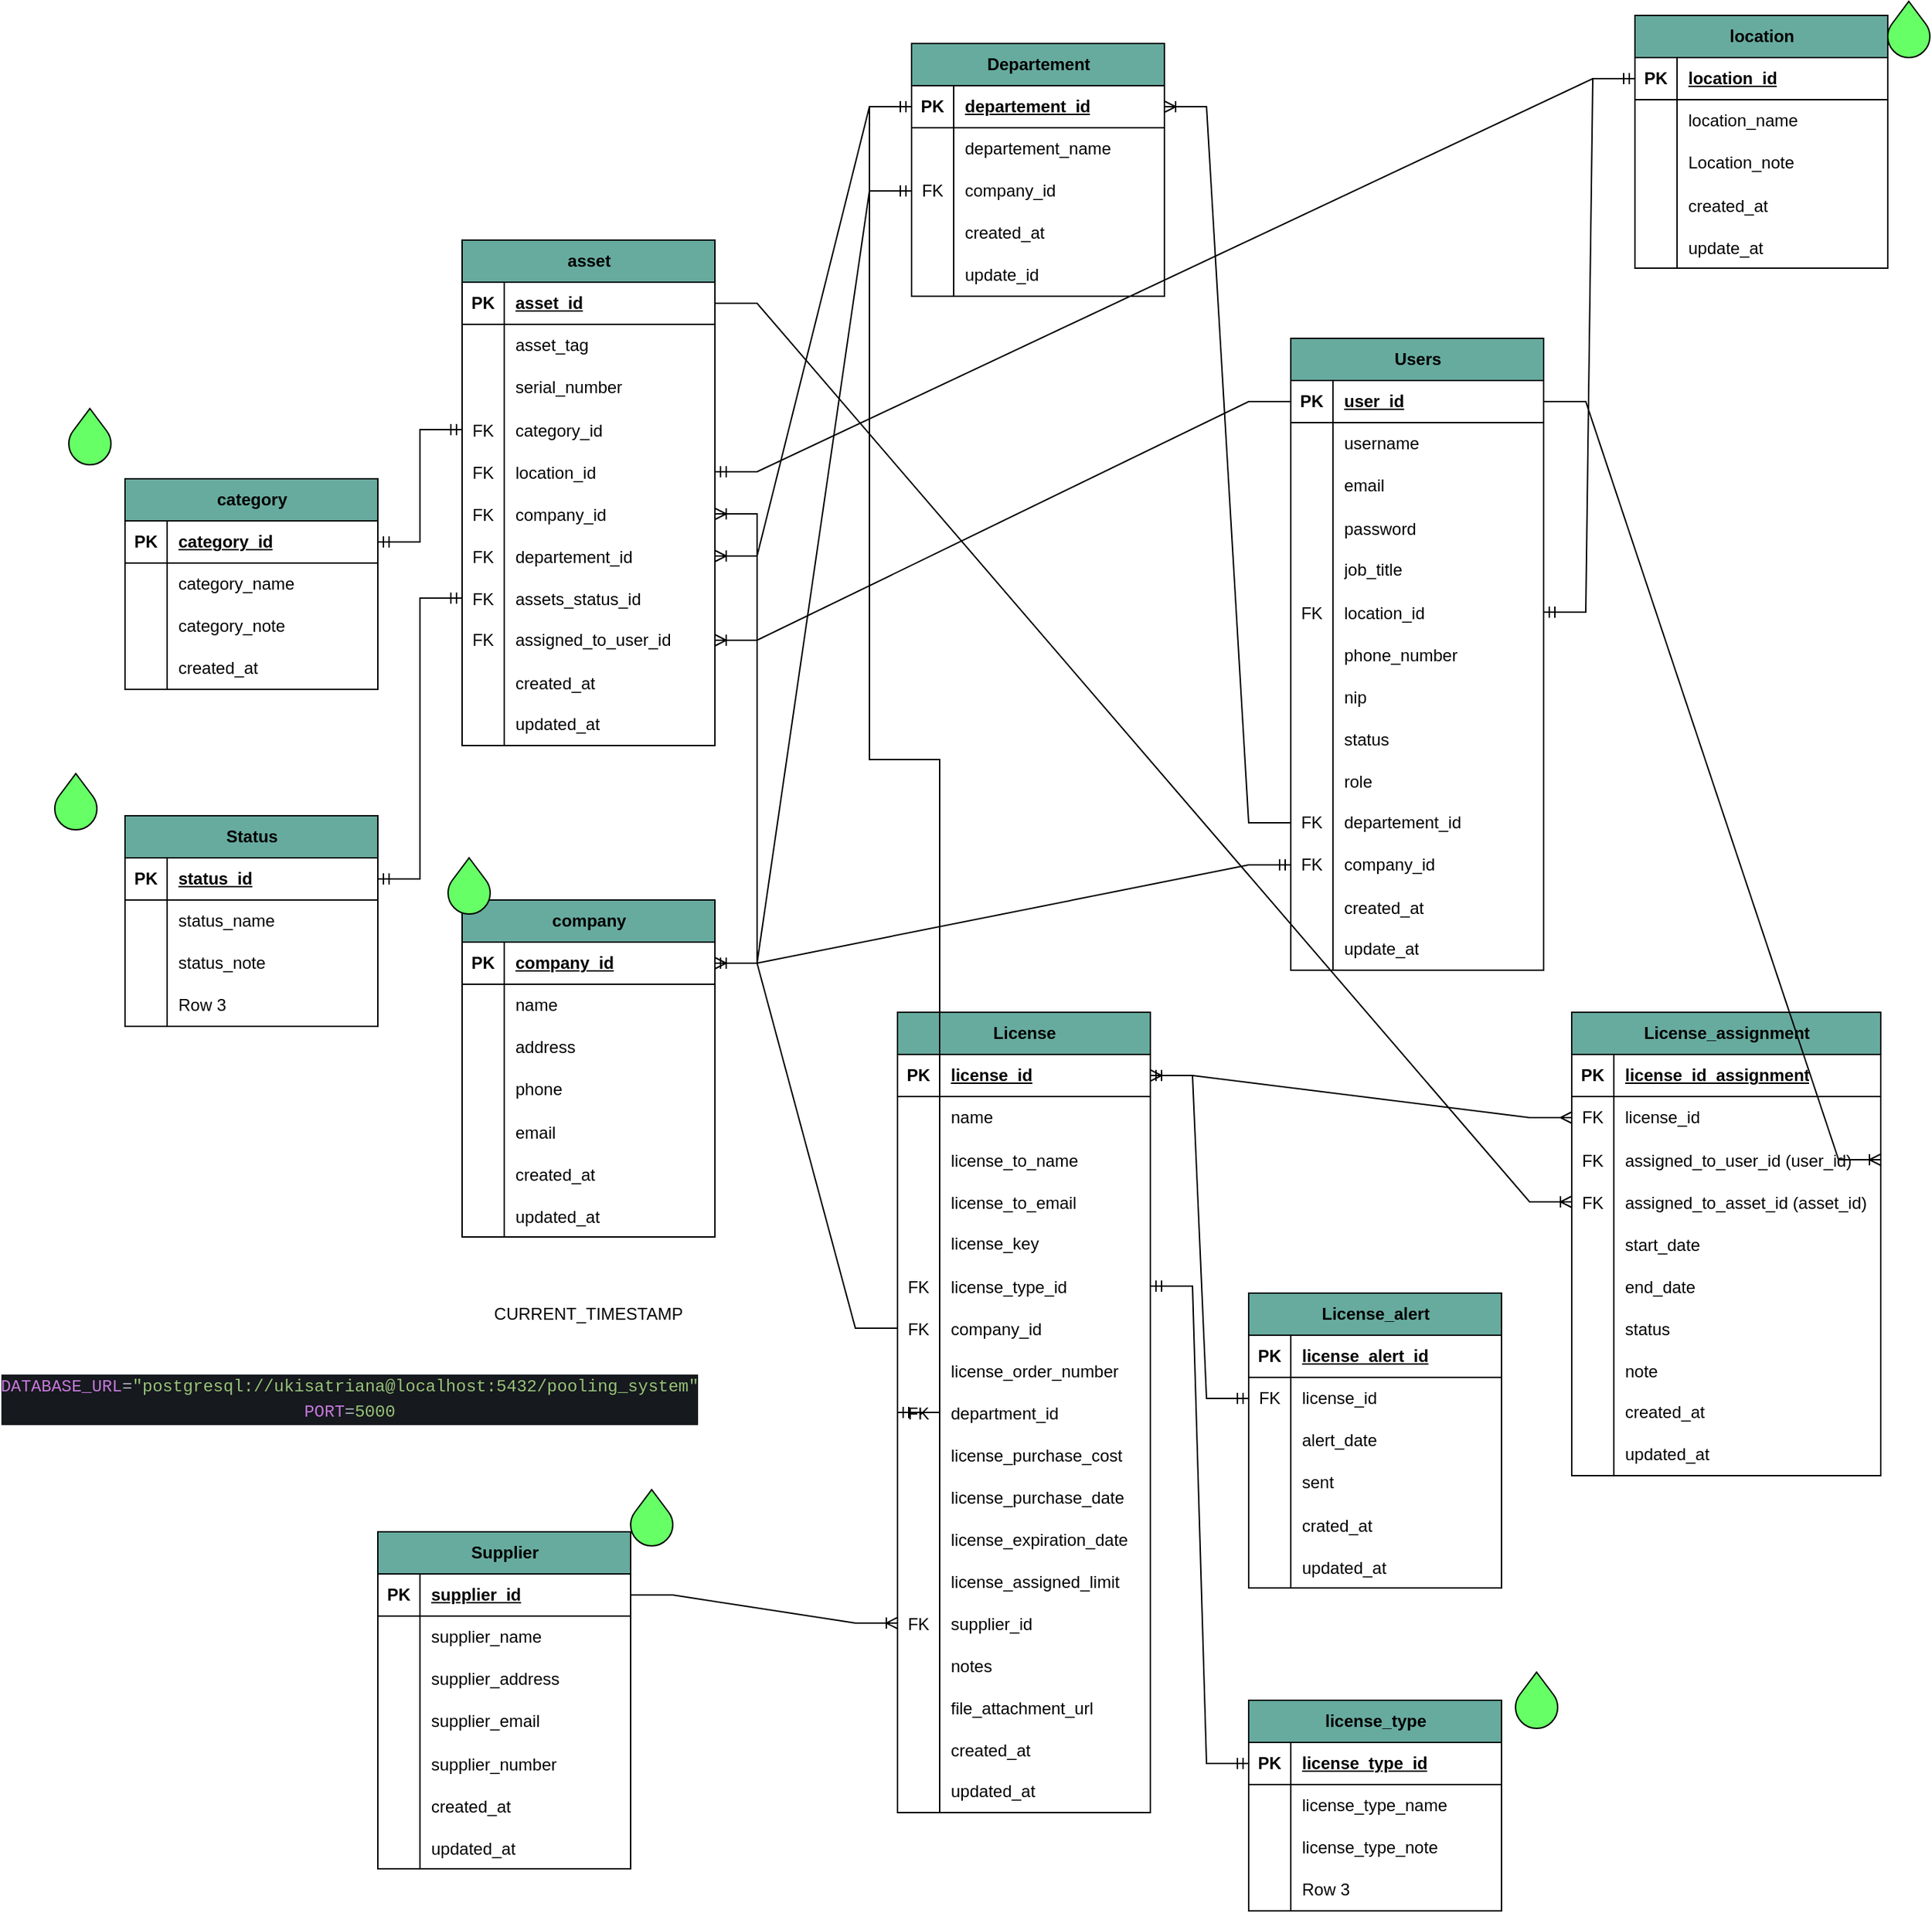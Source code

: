<mxfile version="28.0.0">
  <diagram id="R2lEEEUBdFMjLlhIrx00" name="Page-1">
    <mxGraphModel dx="1959" dy="1073" grid="1" gridSize="10" guides="1" tooltips="1" connect="1" arrows="1" fold="1" page="1" pageScale="1" pageWidth="850" pageHeight="1100" math="0" shadow="0" extFonts="Permanent Marker^https://fonts.googleapis.com/css?family=Permanent+Marker">
      <root>
        <mxCell id="0" />
        <mxCell id="1" parent="0" />
        <mxCell id="QF_fIQsxR5JbxdjZYrsK-1" value="Users" style="shape=table;startSize=30;container=1;collapsible=1;childLayout=tableLayout;fixedRows=1;rowLines=0;fontStyle=1;align=center;resizeLast=1;html=1;fillColor=#67AB9F;" parent="1" vertex="1">
          <mxGeometry x="940" y="440" width="180" height="450" as="geometry" />
        </mxCell>
        <mxCell id="QF_fIQsxR5JbxdjZYrsK-2" value="" style="shape=tableRow;horizontal=0;startSize=0;swimlaneHead=0;swimlaneBody=0;fillColor=none;collapsible=0;dropTarget=0;points=[[0,0.5],[1,0.5]];portConstraint=eastwest;top=0;left=0;right=0;bottom=1;" parent="QF_fIQsxR5JbxdjZYrsK-1" vertex="1">
          <mxGeometry y="30" width="180" height="30" as="geometry" />
        </mxCell>
        <mxCell id="QF_fIQsxR5JbxdjZYrsK-3" value="PK" style="shape=partialRectangle;connectable=0;fillColor=none;top=0;left=0;bottom=0;right=0;fontStyle=1;overflow=hidden;whiteSpace=wrap;html=1;" parent="QF_fIQsxR5JbxdjZYrsK-2" vertex="1">
          <mxGeometry width="30" height="30" as="geometry">
            <mxRectangle width="30" height="30" as="alternateBounds" />
          </mxGeometry>
        </mxCell>
        <mxCell id="QF_fIQsxR5JbxdjZYrsK-4" value="user_id" style="shape=partialRectangle;connectable=0;fillColor=none;top=0;left=0;bottom=0;right=0;align=left;spacingLeft=6;fontStyle=5;overflow=hidden;whiteSpace=wrap;html=1;" parent="QF_fIQsxR5JbxdjZYrsK-2" vertex="1">
          <mxGeometry x="30" width="150" height="30" as="geometry">
            <mxRectangle width="150" height="30" as="alternateBounds" />
          </mxGeometry>
        </mxCell>
        <mxCell id="QF_fIQsxR5JbxdjZYrsK-5" value="" style="shape=tableRow;horizontal=0;startSize=0;swimlaneHead=0;swimlaneBody=0;fillColor=none;collapsible=0;dropTarget=0;points=[[0,0.5],[1,0.5]];portConstraint=eastwest;top=0;left=0;right=0;bottom=0;" parent="QF_fIQsxR5JbxdjZYrsK-1" vertex="1">
          <mxGeometry y="60" width="180" height="30" as="geometry" />
        </mxCell>
        <mxCell id="QF_fIQsxR5JbxdjZYrsK-6" value="" style="shape=partialRectangle;connectable=0;fillColor=none;top=0;left=0;bottom=0;right=0;editable=1;overflow=hidden;whiteSpace=wrap;html=1;" parent="QF_fIQsxR5JbxdjZYrsK-5" vertex="1">
          <mxGeometry width="30" height="30" as="geometry">
            <mxRectangle width="30" height="30" as="alternateBounds" />
          </mxGeometry>
        </mxCell>
        <mxCell id="QF_fIQsxR5JbxdjZYrsK-7" value="username" style="shape=partialRectangle;connectable=0;fillColor=none;top=0;left=0;bottom=0;right=0;align=left;spacingLeft=6;overflow=hidden;whiteSpace=wrap;html=1;" parent="QF_fIQsxR5JbxdjZYrsK-5" vertex="1">
          <mxGeometry x="30" width="150" height="30" as="geometry">
            <mxRectangle width="150" height="30" as="alternateBounds" />
          </mxGeometry>
        </mxCell>
        <mxCell id="QF_fIQsxR5JbxdjZYrsK-8" value="" style="shape=tableRow;horizontal=0;startSize=0;swimlaneHead=0;swimlaneBody=0;fillColor=none;collapsible=0;dropTarget=0;points=[[0,0.5],[1,0.5]];portConstraint=eastwest;top=0;left=0;right=0;bottom=0;" parent="QF_fIQsxR5JbxdjZYrsK-1" vertex="1">
          <mxGeometry y="90" width="180" height="30" as="geometry" />
        </mxCell>
        <mxCell id="QF_fIQsxR5JbxdjZYrsK-9" value="" style="shape=partialRectangle;connectable=0;fillColor=none;top=0;left=0;bottom=0;right=0;editable=1;overflow=hidden;whiteSpace=wrap;html=1;" parent="QF_fIQsxR5JbxdjZYrsK-8" vertex="1">
          <mxGeometry width="30" height="30" as="geometry">
            <mxRectangle width="30" height="30" as="alternateBounds" />
          </mxGeometry>
        </mxCell>
        <mxCell id="QF_fIQsxR5JbxdjZYrsK-10" value="email" style="shape=partialRectangle;connectable=0;fillColor=none;top=0;left=0;bottom=0;right=0;align=left;spacingLeft=6;overflow=hidden;whiteSpace=wrap;html=1;" parent="QF_fIQsxR5JbxdjZYrsK-8" vertex="1">
          <mxGeometry x="30" width="150" height="30" as="geometry">
            <mxRectangle width="150" height="30" as="alternateBounds" />
          </mxGeometry>
        </mxCell>
        <mxCell id="QF_fIQsxR5JbxdjZYrsK-245" value="" style="shape=tableRow;horizontal=0;startSize=0;swimlaneHead=0;swimlaneBody=0;fillColor=none;collapsible=0;dropTarget=0;points=[[0,0.5],[1,0.5]];portConstraint=eastwest;top=0;left=0;right=0;bottom=0;" parent="QF_fIQsxR5JbxdjZYrsK-1" vertex="1">
          <mxGeometry y="120" width="180" height="30" as="geometry" />
        </mxCell>
        <mxCell id="QF_fIQsxR5JbxdjZYrsK-246" value="" style="shape=partialRectangle;connectable=0;fillColor=none;top=0;left=0;bottom=0;right=0;editable=1;overflow=hidden;" parent="QF_fIQsxR5JbxdjZYrsK-245" vertex="1">
          <mxGeometry width="30" height="30" as="geometry">
            <mxRectangle width="30" height="30" as="alternateBounds" />
          </mxGeometry>
        </mxCell>
        <mxCell id="QF_fIQsxR5JbxdjZYrsK-247" value="password" style="shape=partialRectangle;connectable=0;fillColor=none;top=0;left=0;bottom=0;right=0;align=left;spacingLeft=6;overflow=hidden;" parent="QF_fIQsxR5JbxdjZYrsK-245" vertex="1">
          <mxGeometry x="30" width="150" height="30" as="geometry">
            <mxRectangle width="150" height="30" as="alternateBounds" />
          </mxGeometry>
        </mxCell>
        <mxCell id="QF_fIQsxR5JbxdjZYrsK-11" value="" style="shape=tableRow;horizontal=0;startSize=0;swimlaneHead=0;swimlaneBody=0;fillColor=none;collapsible=0;dropTarget=0;points=[[0,0.5],[1,0.5]];portConstraint=eastwest;top=0;left=0;right=0;bottom=0;" parent="QF_fIQsxR5JbxdjZYrsK-1" vertex="1">
          <mxGeometry y="150" width="180" height="30" as="geometry" />
        </mxCell>
        <mxCell id="QF_fIQsxR5JbxdjZYrsK-12" value="" style="shape=partialRectangle;connectable=0;fillColor=none;top=0;left=0;bottom=0;right=0;editable=1;overflow=hidden;whiteSpace=wrap;html=1;" parent="QF_fIQsxR5JbxdjZYrsK-11" vertex="1">
          <mxGeometry width="30" height="30" as="geometry">
            <mxRectangle width="30" height="30" as="alternateBounds" />
          </mxGeometry>
        </mxCell>
        <mxCell id="QF_fIQsxR5JbxdjZYrsK-13" value="job_title" style="shape=partialRectangle;connectable=0;fillColor=none;top=0;left=0;bottom=0;right=0;align=left;spacingLeft=6;overflow=hidden;whiteSpace=wrap;html=1;" parent="QF_fIQsxR5JbxdjZYrsK-11" vertex="1">
          <mxGeometry x="30" width="150" height="30" as="geometry">
            <mxRectangle width="150" height="30" as="alternateBounds" />
          </mxGeometry>
        </mxCell>
        <mxCell id="QF_fIQsxR5JbxdjZYrsK-27" value="" style="shape=tableRow;horizontal=0;startSize=0;swimlaneHead=0;swimlaneBody=0;fillColor=none;collapsible=0;dropTarget=0;points=[[0,0.5],[1,0.5]];portConstraint=eastwest;top=0;left=0;right=0;bottom=0;" parent="QF_fIQsxR5JbxdjZYrsK-1" vertex="1">
          <mxGeometry y="180" width="180" height="30" as="geometry" />
        </mxCell>
        <mxCell id="QF_fIQsxR5JbxdjZYrsK-28" value="FK" style="shape=partialRectangle;connectable=0;fillColor=none;top=0;left=0;bottom=0;right=0;editable=1;overflow=hidden;" parent="QF_fIQsxR5JbxdjZYrsK-27" vertex="1">
          <mxGeometry width="30" height="30" as="geometry">
            <mxRectangle width="30" height="30" as="alternateBounds" />
          </mxGeometry>
        </mxCell>
        <mxCell id="QF_fIQsxR5JbxdjZYrsK-29" value="location_id" style="shape=partialRectangle;connectable=0;fillColor=none;top=0;left=0;bottom=0;right=0;align=left;spacingLeft=6;overflow=hidden;" parent="QF_fIQsxR5JbxdjZYrsK-27" vertex="1">
          <mxGeometry x="30" width="150" height="30" as="geometry">
            <mxRectangle width="150" height="30" as="alternateBounds" />
          </mxGeometry>
        </mxCell>
        <mxCell id="QF_fIQsxR5JbxdjZYrsK-30" value="" style="shape=tableRow;horizontal=0;startSize=0;swimlaneHead=0;swimlaneBody=0;fillColor=none;collapsible=0;dropTarget=0;points=[[0,0.5],[1,0.5]];portConstraint=eastwest;top=0;left=0;right=0;bottom=0;" parent="QF_fIQsxR5JbxdjZYrsK-1" vertex="1">
          <mxGeometry y="210" width="180" height="30" as="geometry" />
        </mxCell>
        <mxCell id="QF_fIQsxR5JbxdjZYrsK-31" value="" style="shape=partialRectangle;connectable=0;fillColor=none;top=0;left=0;bottom=0;right=0;editable=1;overflow=hidden;" parent="QF_fIQsxR5JbxdjZYrsK-30" vertex="1">
          <mxGeometry width="30" height="30" as="geometry">
            <mxRectangle width="30" height="30" as="alternateBounds" />
          </mxGeometry>
        </mxCell>
        <mxCell id="QF_fIQsxR5JbxdjZYrsK-32" value="phone_number" style="shape=partialRectangle;connectable=0;fillColor=none;top=0;left=0;bottom=0;right=0;align=left;spacingLeft=6;overflow=hidden;" parent="QF_fIQsxR5JbxdjZYrsK-30" vertex="1">
          <mxGeometry x="30" width="150" height="30" as="geometry">
            <mxRectangle width="150" height="30" as="alternateBounds" />
          </mxGeometry>
        </mxCell>
        <mxCell id="QF_fIQsxR5JbxdjZYrsK-36" value="" style="shape=tableRow;horizontal=0;startSize=0;swimlaneHead=0;swimlaneBody=0;fillColor=none;collapsible=0;dropTarget=0;points=[[0,0.5],[1,0.5]];portConstraint=eastwest;top=0;left=0;right=0;bottom=0;" parent="QF_fIQsxR5JbxdjZYrsK-1" vertex="1">
          <mxGeometry y="240" width="180" height="30" as="geometry" />
        </mxCell>
        <mxCell id="QF_fIQsxR5JbxdjZYrsK-37" value="" style="shape=partialRectangle;connectable=0;fillColor=none;top=0;left=0;bottom=0;right=0;editable=1;overflow=hidden;" parent="QF_fIQsxR5JbxdjZYrsK-36" vertex="1">
          <mxGeometry width="30" height="30" as="geometry">
            <mxRectangle width="30" height="30" as="alternateBounds" />
          </mxGeometry>
        </mxCell>
        <mxCell id="QF_fIQsxR5JbxdjZYrsK-38" value="nip" style="shape=partialRectangle;connectable=0;fillColor=none;top=0;left=0;bottom=0;right=0;align=left;spacingLeft=6;overflow=hidden;" parent="QF_fIQsxR5JbxdjZYrsK-36" vertex="1">
          <mxGeometry x="30" width="150" height="30" as="geometry">
            <mxRectangle width="150" height="30" as="alternateBounds" />
          </mxGeometry>
        </mxCell>
        <mxCell id="QF_fIQsxR5JbxdjZYrsK-39" value="" style="shape=tableRow;horizontal=0;startSize=0;swimlaneHead=0;swimlaneBody=0;fillColor=none;collapsible=0;dropTarget=0;points=[[0,0.5],[1,0.5]];portConstraint=eastwest;top=0;left=0;right=0;bottom=0;" parent="QF_fIQsxR5JbxdjZYrsK-1" vertex="1">
          <mxGeometry y="270" width="180" height="30" as="geometry" />
        </mxCell>
        <mxCell id="QF_fIQsxR5JbxdjZYrsK-40" value="" style="shape=partialRectangle;connectable=0;fillColor=none;top=0;left=0;bottom=0;right=0;editable=1;overflow=hidden;" parent="QF_fIQsxR5JbxdjZYrsK-39" vertex="1">
          <mxGeometry width="30" height="30" as="geometry">
            <mxRectangle width="30" height="30" as="alternateBounds" />
          </mxGeometry>
        </mxCell>
        <mxCell id="QF_fIQsxR5JbxdjZYrsK-41" value="status" style="shape=partialRectangle;connectable=0;fillColor=none;top=0;left=0;bottom=0;right=0;align=left;spacingLeft=6;overflow=hidden;" parent="QF_fIQsxR5JbxdjZYrsK-39" vertex="1">
          <mxGeometry x="30" width="150" height="30" as="geometry">
            <mxRectangle width="150" height="30" as="alternateBounds" />
          </mxGeometry>
        </mxCell>
        <mxCell id="QF_fIQsxR5JbxdjZYrsK-43" value="" style="shape=tableRow;horizontal=0;startSize=0;swimlaneHead=0;swimlaneBody=0;fillColor=none;collapsible=0;dropTarget=0;points=[[0,0.5],[1,0.5]];portConstraint=eastwest;top=0;left=0;right=0;bottom=0;" parent="QF_fIQsxR5JbxdjZYrsK-1" vertex="1">
          <mxGeometry y="300" width="180" height="30" as="geometry" />
        </mxCell>
        <mxCell id="QF_fIQsxR5JbxdjZYrsK-44" value="" style="shape=partialRectangle;connectable=0;fillColor=none;top=0;left=0;bottom=0;right=0;editable=1;overflow=hidden;" parent="QF_fIQsxR5JbxdjZYrsK-43" vertex="1">
          <mxGeometry width="30" height="30" as="geometry">
            <mxRectangle width="30" height="30" as="alternateBounds" />
          </mxGeometry>
        </mxCell>
        <mxCell id="QF_fIQsxR5JbxdjZYrsK-45" value="role" style="shape=partialRectangle;connectable=0;fillColor=none;top=0;left=0;bottom=0;right=0;align=left;spacingLeft=6;overflow=hidden;" parent="QF_fIQsxR5JbxdjZYrsK-43" vertex="1">
          <mxGeometry x="30" width="150" height="30" as="geometry">
            <mxRectangle width="150" height="30" as="alternateBounds" />
          </mxGeometry>
        </mxCell>
        <mxCell id="QF_fIQsxR5JbxdjZYrsK-50" value="" style="shape=tableRow;horizontal=0;startSize=0;swimlaneHead=0;swimlaneBody=0;fillColor=none;collapsible=0;dropTarget=0;points=[[0,0.5],[1,0.5]];portConstraint=eastwest;top=0;left=0;right=0;bottom=0;" parent="QF_fIQsxR5JbxdjZYrsK-1" vertex="1">
          <mxGeometry y="330" width="180" height="30" as="geometry" />
        </mxCell>
        <mxCell id="QF_fIQsxR5JbxdjZYrsK-51" value="FK" style="shape=partialRectangle;connectable=0;fillColor=none;top=0;left=0;bottom=0;right=0;fontStyle=0;overflow=hidden;whiteSpace=wrap;html=1;" parent="QF_fIQsxR5JbxdjZYrsK-50" vertex="1">
          <mxGeometry width="30" height="30" as="geometry">
            <mxRectangle width="30" height="30" as="alternateBounds" />
          </mxGeometry>
        </mxCell>
        <mxCell id="QF_fIQsxR5JbxdjZYrsK-52" value="departement_id" style="shape=partialRectangle;connectable=0;fillColor=none;top=0;left=0;bottom=0;right=0;align=left;spacingLeft=6;fontStyle=0;overflow=hidden;whiteSpace=wrap;html=1;" parent="QF_fIQsxR5JbxdjZYrsK-50" vertex="1">
          <mxGeometry x="30" width="150" height="30" as="geometry">
            <mxRectangle width="150" height="30" as="alternateBounds" />
          </mxGeometry>
        </mxCell>
        <mxCell id="QF_fIQsxR5JbxdjZYrsK-53" value="" style="shape=tableRow;horizontal=0;startSize=0;swimlaneHead=0;swimlaneBody=0;fillColor=none;collapsible=0;dropTarget=0;points=[[0,0.5],[1,0.5]];portConstraint=eastwest;top=0;left=0;right=0;bottom=0;" parent="QF_fIQsxR5JbxdjZYrsK-1" vertex="1">
          <mxGeometry y="360" width="180" height="30" as="geometry" />
        </mxCell>
        <mxCell id="QF_fIQsxR5JbxdjZYrsK-54" value="FK" style="shape=partialRectangle;connectable=0;fillColor=none;top=0;left=0;bottom=0;right=0;fontStyle=0;overflow=hidden;whiteSpace=wrap;html=1;" parent="QF_fIQsxR5JbxdjZYrsK-53" vertex="1">
          <mxGeometry width="30" height="30" as="geometry">
            <mxRectangle width="30" height="30" as="alternateBounds" />
          </mxGeometry>
        </mxCell>
        <mxCell id="QF_fIQsxR5JbxdjZYrsK-55" value="company_id" style="shape=partialRectangle;connectable=0;fillColor=none;top=0;left=0;bottom=0;right=0;align=left;spacingLeft=6;fontStyle=0;overflow=hidden;whiteSpace=wrap;html=1;" parent="QF_fIQsxR5JbxdjZYrsK-53" vertex="1">
          <mxGeometry x="30" width="150" height="30" as="geometry">
            <mxRectangle width="150" height="30" as="alternateBounds" />
          </mxGeometry>
        </mxCell>
        <mxCell id="QF_fIQsxR5JbxdjZYrsK-33" value="" style="shape=tableRow;horizontal=0;startSize=0;swimlaneHead=0;swimlaneBody=0;fillColor=none;collapsible=0;dropTarget=0;points=[[0,0.5],[1,0.5]];portConstraint=eastwest;top=0;left=0;right=0;bottom=0;" parent="QF_fIQsxR5JbxdjZYrsK-1" vertex="1">
          <mxGeometry y="390" width="180" height="30" as="geometry" />
        </mxCell>
        <mxCell id="QF_fIQsxR5JbxdjZYrsK-34" value="" style="shape=partialRectangle;connectable=0;fillColor=none;top=0;left=0;bottom=0;right=0;editable=1;overflow=hidden;" parent="QF_fIQsxR5JbxdjZYrsK-33" vertex="1">
          <mxGeometry width="30" height="30" as="geometry">
            <mxRectangle width="30" height="30" as="alternateBounds" />
          </mxGeometry>
        </mxCell>
        <mxCell id="QF_fIQsxR5JbxdjZYrsK-35" value="created_at" style="shape=partialRectangle;connectable=0;fillColor=none;top=0;left=0;bottom=0;right=0;align=left;spacingLeft=6;overflow=hidden;" parent="QF_fIQsxR5JbxdjZYrsK-33" vertex="1">
          <mxGeometry x="30" width="150" height="30" as="geometry">
            <mxRectangle width="150" height="30" as="alternateBounds" />
          </mxGeometry>
        </mxCell>
        <mxCell id="QF_fIQsxR5JbxdjZYrsK-21" value="" style="shape=tableRow;horizontal=0;startSize=0;swimlaneHead=0;swimlaneBody=0;fillColor=none;collapsible=0;dropTarget=0;points=[[0,0.5],[1,0.5]];portConstraint=eastwest;top=0;left=0;right=0;bottom=0;" parent="QF_fIQsxR5JbxdjZYrsK-1" vertex="1">
          <mxGeometry y="420" width="180" height="30" as="geometry" />
        </mxCell>
        <mxCell id="QF_fIQsxR5JbxdjZYrsK-22" value="" style="shape=partialRectangle;connectable=0;fillColor=none;top=0;left=0;bottom=0;right=0;fontStyle=0;overflow=hidden;whiteSpace=wrap;html=1;" parent="QF_fIQsxR5JbxdjZYrsK-21" vertex="1">
          <mxGeometry width="30" height="30" as="geometry">
            <mxRectangle width="30" height="30" as="alternateBounds" />
          </mxGeometry>
        </mxCell>
        <mxCell id="QF_fIQsxR5JbxdjZYrsK-23" value="update_at" style="shape=partialRectangle;connectable=0;fillColor=none;top=0;left=0;bottom=0;right=0;align=left;spacingLeft=6;fontStyle=0;overflow=hidden;whiteSpace=wrap;html=1;" parent="QF_fIQsxR5JbxdjZYrsK-21" vertex="1">
          <mxGeometry x="30" width="150" height="30" as="geometry">
            <mxRectangle width="150" height="30" as="alternateBounds" />
          </mxGeometry>
        </mxCell>
        <mxCell id="QF_fIQsxR5JbxdjZYrsK-56" value="Departement" style="shape=table;startSize=30;container=1;collapsible=1;childLayout=tableLayout;fixedRows=1;rowLines=0;fontStyle=1;align=center;resizeLast=1;html=1;fillColor=#67AB9F;" parent="1" vertex="1">
          <mxGeometry x="670" y="230" width="180" height="180" as="geometry" />
        </mxCell>
        <mxCell id="QF_fIQsxR5JbxdjZYrsK-57" value="" style="shape=tableRow;horizontal=0;startSize=0;swimlaneHead=0;swimlaneBody=0;fillColor=none;collapsible=0;dropTarget=0;points=[[0,0.5],[1,0.5]];portConstraint=eastwest;top=0;left=0;right=0;bottom=1;" parent="QF_fIQsxR5JbxdjZYrsK-56" vertex="1">
          <mxGeometry y="30" width="180" height="30" as="geometry" />
        </mxCell>
        <mxCell id="QF_fIQsxR5JbxdjZYrsK-58" value="PK" style="shape=partialRectangle;connectable=0;fillColor=none;top=0;left=0;bottom=0;right=0;fontStyle=1;overflow=hidden;whiteSpace=wrap;html=1;" parent="QF_fIQsxR5JbxdjZYrsK-57" vertex="1">
          <mxGeometry width="30" height="30" as="geometry">
            <mxRectangle width="30" height="30" as="alternateBounds" />
          </mxGeometry>
        </mxCell>
        <mxCell id="QF_fIQsxR5JbxdjZYrsK-59" value="departement_id" style="shape=partialRectangle;connectable=0;fillColor=none;top=0;left=0;bottom=0;right=0;align=left;spacingLeft=6;fontStyle=5;overflow=hidden;whiteSpace=wrap;html=1;" parent="QF_fIQsxR5JbxdjZYrsK-57" vertex="1">
          <mxGeometry x="30" width="150" height="30" as="geometry">
            <mxRectangle width="150" height="30" as="alternateBounds" />
          </mxGeometry>
        </mxCell>
        <mxCell id="QF_fIQsxR5JbxdjZYrsK-60" value="" style="shape=tableRow;horizontal=0;startSize=0;swimlaneHead=0;swimlaneBody=0;fillColor=none;collapsible=0;dropTarget=0;points=[[0,0.5],[1,0.5]];portConstraint=eastwest;top=0;left=0;right=0;bottom=0;" parent="QF_fIQsxR5JbxdjZYrsK-56" vertex="1">
          <mxGeometry y="60" width="180" height="30" as="geometry" />
        </mxCell>
        <mxCell id="QF_fIQsxR5JbxdjZYrsK-61" value="" style="shape=partialRectangle;connectable=0;fillColor=none;top=0;left=0;bottom=0;right=0;editable=1;overflow=hidden;whiteSpace=wrap;html=1;" parent="QF_fIQsxR5JbxdjZYrsK-60" vertex="1">
          <mxGeometry width="30" height="30" as="geometry">
            <mxRectangle width="30" height="30" as="alternateBounds" />
          </mxGeometry>
        </mxCell>
        <mxCell id="QF_fIQsxR5JbxdjZYrsK-62" value="departement_name" style="shape=partialRectangle;connectable=0;fillColor=none;top=0;left=0;bottom=0;right=0;align=left;spacingLeft=6;overflow=hidden;whiteSpace=wrap;html=1;" parent="QF_fIQsxR5JbxdjZYrsK-60" vertex="1">
          <mxGeometry x="30" width="150" height="30" as="geometry">
            <mxRectangle width="150" height="30" as="alternateBounds" />
          </mxGeometry>
        </mxCell>
        <mxCell id="QF_fIQsxR5JbxdjZYrsK-69" value="" style="shape=tableRow;horizontal=0;startSize=0;swimlaneHead=0;swimlaneBody=0;fillColor=none;collapsible=0;dropTarget=0;points=[[0,0.5],[1,0.5]];portConstraint=eastwest;top=0;left=0;right=0;bottom=0;" parent="QF_fIQsxR5JbxdjZYrsK-56" vertex="1">
          <mxGeometry y="90" width="180" height="30" as="geometry" />
        </mxCell>
        <mxCell id="QF_fIQsxR5JbxdjZYrsK-70" value="FK" style="shape=partialRectangle;connectable=0;fillColor=none;top=0;left=0;bottom=0;right=0;fontStyle=0;overflow=hidden;whiteSpace=wrap;html=1;" parent="QF_fIQsxR5JbxdjZYrsK-69" vertex="1">
          <mxGeometry width="30" height="30" as="geometry">
            <mxRectangle width="30" height="30" as="alternateBounds" />
          </mxGeometry>
        </mxCell>
        <mxCell id="QF_fIQsxR5JbxdjZYrsK-71" value="company_id" style="shape=partialRectangle;connectable=0;fillColor=none;top=0;left=0;bottom=0;right=0;align=left;spacingLeft=6;fontStyle=0;overflow=hidden;whiteSpace=wrap;html=1;" parent="QF_fIQsxR5JbxdjZYrsK-69" vertex="1">
          <mxGeometry x="30" width="150" height="30" as="geometry">
            <mxRectangle width="150" height="30" as="alternateBounds" />
          </mxGeometry>
        </mxCell>
        <mxCell id="QF_fIQsxR5JbxdjZYrsK-63" value="" style="shape=tableRow;horizontal=0;startSize=0;swimlaneHead=0;swimlaneBody=0;fillColor=none;collapsible=0;dropTarget=0;points=[[0,0.5],[1,0.5]];portConstraint=eastwest;top=0;left=0;right=0;bottom=0;" parent="QF_fIQsxR5JbxdjZYrsK-56" vertex="1">
          <mxGeometry y="120" width="180" height="30" as="geometry" />
        </mxCell>
        <mxCell id="QF_fIQsxR5JbxdjZYrsK-64" value="" style="shape=partialRectangle;connectable=0;fillColor=none;top=0;left=0;bottom=0;right=0;editable=1;overflow=hidden;whiteSpace=wrap;html=1;" parent="QF_fIQsxR5JbxdjZYrsK-63" vertex="1">
          <mxGeometry width="30" height="30" as="geometry">
            <mxRectangle width="30" height="30" as="alternateBounds" />
          </mxGeometry>
        </mxCell>
        <mxCell id="QF_fIQsxR5JbxdjZYrsK-65" value="created_at" style="shape=partialRectangle;connectable=0;fillColor=none;top=0;left=0;bottom=0;right=0;align=left;spacingLeft=6;overflow=hidden;whiteSpace=wrap;html=1;" parent="QF_fIQsxR5JbxdjZYrsK-63" vertex="1">
          <mxGeometry x="30" width="150" height="30" as="geometry">
            <mxRectangle width="150" height="30" as="alternateBounds" />
          </mxGeometry>
        </mxCell>
        <mxCell id="QF_fIQsxR5JbxdjZYrsK-66" value="" style="shape=tableRow;horizontal=0;startSize=0;swimlaneHead=0;swimlaneBody=0;fillColor=none;collapsible=0;dropTarget=0;points=[[0,0.5],[1,0.5]];portConstraint=eastwest;top=0;left=0;right=0;bottom=0;" parent="QF_fIQsxR5JbxdjZYrsK-56" vertex="1">
          <mxGeometry y="150" width="180" height="30" as="geometry" />
        </mxCell>
        <mxCell id="QF_fIQsxR5JbxdjZYrsK-67" value="" style="shape=partialRectangle;connectable=0;fillColor=none;top=0;left=0;bottom=0;right=0;editable=1;overflow=hidden;whiteSpace=wrap;html=1;" parent="QF_fIQsxR5JbxdjZYrsK-66" vertex="1">
          <mxGeometry width="30" height="30" as="geometry">
            <mxRectangle width="30" height="30" as="alternateBounds" />
          </mxGeometry>
        </mxCell>
        <mxCell id="QF_fIQsxR5JbxdjZYrsK-68" value="update_id" style="shape=partialRectangle;connectable=0;fillColor=none;top=0;left=0;bottom=0;right=0;align=left;spacingLeft=6;overflow=hidden;whiteSpace=wrap;html=1;" parent="QF_fIQsxR5JbxdjZYrsK-66" vertex="1">
          <mxGeometry x="30" width="150" height="30" as="geometry">
            <mxRectangle width="150" height="30" as="alternateBounds" />
          </mxGeometry>
        </mxCell>
        <mxCell id="QF_fIQsxR5JbxdjZYrsK-72" value="company" style="shape=table;startSize=30;container=1;collapsible=1;childLayout=tableLayout;fixedRows=1;rowLines=0;fontStyle=1;align=center;resizeLast=1;html=1;fillColor=#67AB9F;" parent="1" vertex="1">
          <mxGeometry x="350" y="840" width="180" height="240" as="geometry" />
        </mxCell>
        <mxCell id="QF_fIQsxR5JbxdjZYrsK-73" value="" style="shape=tableRow;horizontal=0;startSize=0;swimlaneHead=0;swimlaneBody=0;fillColor=none;collapsible=0;dropTarget=0;points=[[0,0.5],[1,0.5]];portConstraint=eastwest;top=0;left=0;right=0;bottom=1;" parent="QF_fIQsxR5JbxdjZYrsK-72" vertex="1">
          <mxGeometry y="30" width="180" height="30" as="geometry" />
        </mxCell>
        <mxCell id="QF_fIQsxR5JbxdjZYrsK-74" value="PK" style="shape=partialRectangle;connectable=0;fillColor=none;top=0;left=0;bottom=0;right=0;fontStyle=1;overflow=hidden;whiteSpace=wrap;html=1;" parent="QF_fIQsxR5JbxdjZYrsK-73" vertex="1">
          <mxGeometry width="30" height="30" as="geometry">
            <mxRectangle width="30" height="30" as="alternateBounds" />
          </mxGeometry>
        </mxCell>
        <mxCell id="QF_fIQsxR5JbxdjZYrsK-75" value="company_id" style="shape=partialRectangle;connectable=0;fillColor=none;top=0;left=0;bottom=0;right=0;align=left;spacingLeft=6;fontStyle=5;overflow=hidden;whiteSpace=wrap;html=1;" parent="QF_fIQsxR5JbxdjZYrsK-73" vertex="1">
          <mxGeometry x="30" width="150" height="30" as="geometry">
            <mxRectangle width="150" height="30" as="alternateBounds" />
          </mxGeometry>
        </mxCell>
        <mxCell id="QF_fIQsxR5JbxdjZYrsK-76" value="" style="shape=tableRow;horizontal=0;startSize=0;swimlaneHead=0;swimlaneBody=0;fillColor=none;collapsible=0;dropTarget=0;points=[[0,0.5],[1,0.5]];portConstraint=eastwest;top=0;left=0;right=0;bottom=0;" parent="QF_fIQsxR5JbxdjZYrsK-72" vertex="1">
          <mxGeometry y="60" width="180" height="30" as="geometry" />
        </mxCell>
        <mxCell id="QF_fIQsxR5JbxdjZYrsK-77" value="" style="shape=partialRectangle;connectable=0;fillColor=none;top=0;left=0;bottom=0;right=0;editable=1;overflow=hidden;whiteSpace=wrap;html=1;" parent="QF_fIQsxR5JbxdjZYrsK-76" vertex="1">
          <mxGeometry width="30" height="30" as="geometry">
            <mxRectangle width="30" height="30" as="alternateBounds" />
          </mxGeometry>
        </mxCell>
        <mxCell id="QF_fIQsxR5JbxdjZYrsK-78" value="name" style="shape=partialRectangle;connectable=0;fillColor=none;top=0;left=0;bottom=0;right=0;align=left;spacingLeft=6;overflow=hidden;whiteSpace=wrap;html=1;" parent="QF_fIQsxR5JbxdjZYrsK-76" vertex="1">
          <mxGeometry x="30" width="150" height="30" as="geometry">
            <mxRectangle width="150" height="30" as="alternateBounds" />
          </mxGeometry>
        </mxCell>
        <mxCell id="QF_fIQsxR5JbxdjZYrsK-79" value="" style="shape=tableRow;horizontal=0;startSize=0;swimlaneHead=0;swimlaneBody=0;fillColor=none;collapsible=0;dropTarget=0;points=[[0,0.5],[1,0.5]];portConstraint=eastwest;top=0;left=0;right=0;bottom=0;" parent="QF_fIQsxR5JbxdjZYrsK-72" vertex="1">
          <mxGeometry y="90" width="180" height="30" as="geometry" />
        </mxCell>
        <mxCell id="QF_fIQsxR5JbxdjZYrsK-80" value="" style="shape=partialRectangle;connectable=0;fillColor=none;top=0;left=0;bottom=0;right=0;editable=1;overflow=hidden;whiteSpace=wrap;html=1;" parent="QF_fIQsxR5JbxdjZYrsK-79" vertex="1">
          <mxGeometry width="30" height="30" as="geometry">
            <mxRectangle width="30" height="30" as="alternateBounds" />
          </mxGeometry>
        </mxCell>
        <mxCell id="QF_fIQsxR5JbxdjZYrsK-81" value="address" style="shape=partialRectangle;connectable=0;fillColor=none;top=0;left=0;bottom=0;right=0;align=left;spacingLeft=6;overflow=hidden;whiteSpace=wrap;html=1;" parent="QF_fIQsxR5JbxdjZYrsK-79" vertex="1">
          <mxGeometry x="30" width="150" height="30" as="geometry">
            <mxRectangle width="150" height="30" as="alternateBounds" />
          </mxGeometry>
        </mxCell>
        <mxCell id="QF_fIQsxR5JbxdjZYrsK-82" value="" style="shape=tableRow;horizontal=0;startSize=0;swimlaneHead=0;swimlaneBody=0;fillColor=none;collapsible=0;dropTarget=0;points=[[0,0.5],[1,0.5]];portConstraint=eastwest;top=0;left=0;right=0;bottom=0;" parent="QF_fIQsxR5JbxdjZYrsK-72" vertex="1">
          <mxGeometry y="120" width="180" height="30" as="geometry" />
        </mxCell>
        <mxCell id="QF_fIQsxR5JbxdjZYrsK-83" value="" style="shape=partialRectangle;connectable=0;fillColor=none;top=0;left=0;bottom=0;right=0;editable=1;overflow=hidden;whiteSpace=wrap;html=1;" parent="QF_fIQsxR5JbxdjZYrsK-82" vertex="1">
          <mxGeometry width="30" height="30" as="geometry">
            <mxRectangle width="30" height="30" as="alternateBounds" />
          </mxGeometry>
        </mxCell>
        <mxCell id="QF_fIQsxR5JbxdjZYrsK-84" value="phone" style="shape=partialRectangle;connectable=0;fillColor=none;top=0;left=0;bottom=0;right=0;align=left;spacingLeft=6;overflow=hidden;whiteSpace=wrap;html=1;" parent="QF_fIQsxR5JbxdjZYrsK-82" vertex="1">
          <mxGeometry x="30" width="150" height="30" as="geometry">
            <mxRectangle width="150" height="30" as="alternateBounds" />
          </mxGeometry>
        </mxCell>
        <mxCell id="QF_fIQsxR5JbxdjZYrsK-85" value="" style="shape=tableRow;horizontal=0;startSize=0;swimlaneHead=0;swimlaneBody=0;fillColor=none;collapsible=0;dropTarget=0;points=[[0,0.5],[1,0.5]];portConstraint=eastwest;top=0;left=0;right=0;bottom=0;" parent="QF_fIQsxR5JbxdjZYrsK-72" vertex="1">
          <mxGeometry y="150" width="180" height="30" as="geometry" />
        </mxCell>
        <mxCell id="QF_fIQsxR5JbxdjZYrsK-86" value="" style="shape=partialRectangle;connectable=0;fillColor=none;top=0;left=0;bottom=0;right=0;editable=1;overflow=hidden;" parent="QF_fIQsxR5JbxdjZYrsK-85" vertex="1">
          <mxGeometry width="30" height="30" as="geometry">
            <mxRectangle width="30" height="30" as="alternateBounds" />
          </mxGeometry>
        </mxCell>
        <mxCell id="QF_fIQsxR5JbxdjZYrsK-87" value="email" style="shape=partialRectangle;connectable=0;fillColor=none;top=0;left=0;bottom=0;right=0;align=left;spacingLeft=6;overflow=hidden;" parent="QF_fIQsxR5JbxdjZYrsK-85" vertex="1">
          <mxGeometry x="30" width="150" height="30" as="geometry">
            <mxRectangle width="150" height="30" as="alternateBounds" />
          </mxGeometry>
        </mxCell>
        <mxCell id="GsyI0D31DL5udFhEvLjI-7" value="" style="shape=tableRow;horizontal=0;startSize=0;swimlaneHead=0;swimlaneBody=0;fillColor=none;collapsible=0;dropTarget=0;points=[[0,0.5],[1,0.5]];portConstraint=eastwest;top=0;left=0;right=0;bottom=0;" parent="QF_fIQsxR5JbxdjZYrsK-72" vertex="1">
          <mxGeometry y="180" width="180" height="30" as="geometry" />
        </mxCell>
        <mxCell id="GsyI0D31DL5udFhEvLjI-8" value="" style="shape=partialRectangle;connectable=0;fillColor=none;top=0;left=0;bottom=0;right=0;editable=1;overflow=hidden;" parent="GsyI0D31DL5udFhEvLjI-7" vertex="1">
          <mxGeometry width="30" height="30" as="geometry">
            <mxRectangle width="30" height="30" as="alternateBounds" />
          </mxGeometry>
        </mxCell>
        <mxCell id="GsyI0D31DL5udFhEvLjI-9" value="created_at" style="shape=partialRectangle;connectable=0;fillColor=none;top=0;left=0;bottom=0;right=0;align=left;spacingLeft=6;overflow=hidden;" parent="GsyI0D31DL5udFhEvLjI-7" vertex="1">
          <mxGeometry x="30" width="150" height="30" as="geometry">
            <mxRectangle width="150" height="30" as="alternateBounds" />
          </mxGeometry>
        </mxCell>
        <mxCell id="GsyI0D31DL5udFhEvLjI-10" value="" style="shape=tableRow;horizontal=0;startSize=0;swimlaneHead=0;swimlaneBody=0;fillColor=none;collapsible=0;dropTarget=0;points=[[0,0.5],[1,0.5]];portConstraint=eastwest;top=0;left=0;right=0;bottom=0;" parent="QF_fIQsxR5JbxdjZYrsK-72" vertex="1">
          <mxGeometry y="210" width="180" height="30" as="geometry" />
        </mxCell>
        <mxCell id="GsyI0D31DL5udFhEvLjI-11" value="" style="shape=partialRectangle;connectable=0;fillColor=none;top=0;left=0;bottom=0;right=0;editable=1;overflow=hidden;" parent="GsyI0D31DL5udFhEvLjI-10" vertex="1">
          <mxGeometry width="30" height="30" as="geometry">
            <mxRectangle width="30" height="30" as="alternateBounds" />
          </mxGeometry>
        </mxCell>
        <mxCell id="GsyI0D31DL5udFhEvLjI-12" value="updated_at" style="shape=partialRectangle;connectable=0;fillColor=none;top=0;left=0;bottom=0;right=0;align=left;spacingLeft=6;overflow=hidden;" parent="GsyI0D31DL5udFhEvLjI-10" vertex="1">
          <mxGeometry x="30" width="150" height="30" as="geometry">
            <mxRectangle width="150" height="30" as="alternateBounds" />
          </mxGeometry>
        </mxCell>
        <mxCell id="QF_fIQsxR5JbxdjZYrsK-88" value="asset" style="shape=table;startSize=30;container=1;collapsible=1;childLayout=tableLayout;fixedRows=1;rowLines=0;fontStyle=1;align=center;resizeLast=1;html=1;fillColor=#67AB9F;" parent="1" vertex="1">
          <mxGeometry x="350" y="370" width="180" height="360" as="geometry" />
        </mxCell>
        <mxCell id="QF_fIQsxR5JbxdjZYrsK-89" value="" style="shape=tableRow;horizontal=0;startSize=0;swimlaneHead=0;swimlaneBody=0;fillColor=none;collapsible=0;dropTarget=0;points=[[0,0.5],[1,0.5]];portConstraint=eastwest;top=0;left=0;right=0;bottom=1;" parent="QF_fIQsxR5JbxdjZYrsK-88" vertex="1">
          <mxGeometry y="30" width="180" height="30" as="geometry" />
        </mxCell>
        <mxCell id="QF_fIQsxR5JbxdjZYrsK-90" value="PK" style="shape=partialRectangle;connectable=0;fillColor=none;top=0;left=0;bottom=0;right=0;fontStyle=1;overflow=hidden;whiteSpace=wrap;html=1;" parent="QF_fIQsxR5JbxdjZYrsK-89" vertex="1">
          <mxGeometry width="30" height="30" as="geometry">
            <mxRectangle width="30" height="30" as="alternateBounds" />
          </mxGeometry>
        </mxCell>
        <mxCell id="QF_fIQsxR5JbxdjZYrsK-91" value="asset_id" style="shape=partialRectangle;connectable=0;fillColor=none;top=0;left=0;bottom=0;right=0;align=left;spacingLeft=6;fontStyle=5;overflow=hidden;whiteSpace=wrap;html=1;" parent="QF_fIQsxR5JbxdjZYrsK-89" vertex="1">
          <mxGeometry x="30" width="150" height="30" as="geometry">
            <mxRectangle width="150" height="30" as="alternateBounds" />
          </mxGeometry>
        </mxCell>
        <mxCell id="QF_fIQsxR5JbxdjZYrsK-92" value="" style="shape=tableRow;horizontal=0;startSize=0;swimlaneHead=0;swimlaneBody=0;fillColor=none;collapsible=0;dropTarget=0;points=[[0,0.5],[1,0.5]];portConstraint=eastwest;top=0;left=0;right=0;bottom=0;" parent="QF_fIQsxR5JbxdjZYrsK-88" vertex="1">
          <mxGeometry y="60" width="180" height="30" as="geometry" />
        </mxCell>
        <mxCell id="QF_fIQsxR5JbxdjZYrsK-93" value="" style="shape=partialRectangle;connectable=0;fillColor=none;top=0;left=0;bottom=0;right=0;editable=1;overflow=hidden;whiteSpace=wrap;html=1;" parent="QF_fIQsxR5JbxdjZYrsK-92" vertex="1">
          <mxGeometry width="30" height="30" as="geometry">
            <mxRectangle width="30" height="30" as="alternateBounds" />
          </mxGeometry>
        </mxCell>
        <mxCell id="QF_fIQsxR5JbxdjZYrsK-94" value="asset_tag" style="shape=partialRectangle;connectable=0;fillColor=none;top=0;left=0;bottom=0;right=0;align=left;spacingLeft=6;overflow=hidden;whiteSpace=wrap;html=1;" parent="QF_fIQsxR5JbxdjZYrsK-92" vertex="1">
          <mxGeometry x="30" width="150" height="30" as="geometry">
            <mxRectangle width="150" height="30" as="alternateBounds" />
          </mxGeometry>
        </mxCell>
        <mxCell id="QF_fIQsxR5JbxdjZYrsK-95" value="" style="shape=tableRow;horizontal=0;startSize=0;swimlaneHead=0;swimlaneBody=0;fillColor=none;collapsible=0;dropTarget=0;points=[[0,0.5],[1,0.5]];portConstraint=eastwest;top=0;left=0;right=0;bottom=0;" parent="QF_fIQsxR5JbxdjZYrsK-88" vertex="1">
          <mxGeometry y="90" width="180" height="30" as="geometry" />
        </mxCell>
        <mxCell id="QF_fIQsxR5JbxdjZYrsK-96" value="" style="shape=partialRectangle;connectable=0;fillColor=none;top=0;left=0;bottom=0;right=0;editable=1;overflow=hidden;whiteSpace=wrap;html=1;" parent="QF_fIQsxR5JbxdjZYrsK-95" vertex="1">
          <mxGeometry width="30" height="30" as="geometry">
            <mxRectangle width="30" height="30" as="alternateBounds" />
          </mxGeometry>
        </mxCell>
        <mxCell id="QF_fIQsxR5JbxdjZYrsK-97" value="serial_number" style="shape=partialRectangle;connectable=0;fillColor=none;top=0;left=0;bottom=0;right=0;align=left;spacingLeft=6;overflow=hidden;whiteSpace=wrap;html=1;" parent="QF_fIQsxR5JbxdjZYrsK-95" vertex="1">
          <mxGeometry x="30" width="150" height="30" as="geometry">
            <mxRectangle width="150" height="30" as="alternateBounds" />
          </mxGeometry>
        </mxCell>
        <mxCell id="QF_fIQsxR5JbxdjZYrsK-104" value="" style="shape=tableRow;horizontal=0;startSize=0;swimlaneHead=0;swimlaneBody=0;fillColor=none;collapsible=0;dropTarget=0;points=[[0,0.5],[1,0.5]];portConstraint=eastwest;top=0;left=0;right=0;bottom=0;" parent="QF_fIQsxR5JbxdjZYrsK-88" vertex="1">
          <mxGeometry y="120" width="180" height="30" as="geometry" />
        </mxCell>
        <mxCell id="QF_fIQsxR5JbxdjZYrsK-105" value="FK" style="shape=partialRectangle;connectable=0;fillColor=none;top=0;left=0;bottom=0;right=0;editable=1;overflow=hidden;" parent="QF_fIQsxR5JbxdjZYrsK-104" vertex="1">
          <mxGeometry width="30" height="30" as="geometry">
            <mxRectangle width="30" height="30" as="alternateBounds" />
          </mxGeometry>
        </mxCell>
        <mxCell id="QF_fIQsxR5JbxdjZYrsK-106" value="category_id" style="shape=partialRectangle;connectable=0;fillColor=none;top=0;left=0;bottom=0;right=0;align=left;spacingLeft=6;overflow=hidden;" parent="QF_fIQsxR5JbxdjZYrsK-104" vertex="1">
          <mxGeometry x="30" width="150" height="30" as="geometry">
            <mxRectangle width="150" height="30" as="alternateBounds" />
          </mxGeometry>
        </mxCell>
        <mxCell id="QF_fIQsxR5JbxdjZYrsK-110" value="" style="shape=tableRow;horizontal=0;startSize=0;swimlaneHead=0;swimlaneBody=0;fillColor=none;collapsible=0;dropTarget=0;points=[[0,0.5],[1,0.5]];portConstraint=eastwest;top=0;left=0;right=0;bottom=0;" parent="QF_fIQsxR5JbxdjZYrsK-88" vertex="1">
          <mxGeometry y="150" width="180" height="30" as="geometry" />
        </mxCell>
        <mxCell id="QF_fIQsxR5JbxdjZYrsK-111" value="FK" style="shape=partialRectangle;connectable=0;fillColor=none;top=0;left=0;bottom=0;right=0;editable=1;overflow=hidden;" parent="QF_fIQsxR5JbxdjZYrsK-110" vertex="1">
          <mxGeometry width="30" height="30" as="geometry">
            <mxRectangle width="30" height="30" as="alternateBounds" />
          </mxGeometry>
        </mxCell>
        <mxCell id="QF_fIQsxR5JbxdjZYrsK-112" value="location_id" style="shape=partialRectangle;connectable=0;fillColor=none;top=0;left=0;bottom=0;right=0;align=left;spacingLeft=6;overflow=hidden;" parent="QF_fIQsxR5JbxdjZYrsK-110" vertex="1">
          <mxGeometry x="30" width="150" height="30" as="geometry">
            <mxRectangle width="150" height="30" as="alternateBounds" />
          </mxGeometry>
        </mxCell>
        <mxCell id="QF_fIQsxR5JbxdjZYrsK-113" value="" style="shape=tableRow;horizontal=0;startSize=0;swimlaneHead=0;swimlaneBody=0;fillColor=none;collapsible=0;dropTarget=0;points=[[0,0.5],[1,0.5]];portConstraint=eastwest;top=0;left=0;right=0;bottom=0;" parent="QF_fIQsxR5JbxdjZYrsK-88" vertex="1">
          <mxGeometry y="180" width="180" height="30" as="geometry" />
        </mxCell>
        <mxCell id="QF_fIQsxR5JbxdjZYrsK-114" value="FK" style="shape=partialRectangle;connectable=0;fillColor=none;top=0;left=0;bottom=0;right=0;editable=1;overflow=hidden;" parent="QF_fIQsxR5JbxdjZYrsK-113" vertex="1">
          <mxGeometry width="30" height="30" as="geometry">
            <mxRectangle width="30" height="30" as="alternateBounds" />
          </mxGeometry>
        </mxCell>
        <mxCell id="QF_fIQsxR5JbxdjZYrsK-115" value="company_id" style="shape=partialRectangle;connectable=0;fillColor=none;top=0;left=0;bottom=0;right=0;align=left;spacingLeft=6;overflow=hidden;" parent="QF_fIQsxR5JbxdjZYrsK-113" vertex="1">
          <mxGeometry x="30" width="150" height="30" as="geometry">
            <mxRectangle width="150" height="30" as="alternateBounds" />
          </mxGeometry>
        </mxCell>
        <mxCell id="QF_fIQsxR5JbxdjZYrsK-116" value="" style="shape=tableRow;horizontal=0;startSize=0;swimlaneHead=0;swimlaneBody=0;fillColor=none;collapsible=0;dropTarget=0;points=[[0,0.5],[1,0.5]];portConstraint=eastwest;top=0;left=0;right=0;bottom=0;" parent="QF_fIQsxR5JbxdjZYrsK-88" vertex="1">
          <mxGeometry y="210" width="180" height="30" as="geometry" />
        </mxCell>
        <mxCell id="QF_fIQsxR5JbxdjZYrsK-117" value="FK" style="shape=partialRectangle;connectable=0;fillColor=none;top=0;left=0;bottom=0;right=0;editable=1;overflow=hidden;" parent="QF_fIQsxR5JbxdjZYrsK-116" vertex="1">
          <mxGeometry width="30" height="30" as="geometry">
            <mxRectangle width="30" height="30" as="alternateBounds" />
          </mxGeometry>
        </mxCell>
        <mxCell id="QF_fIQsxR5JbxdjZYrsK-118" value="departement_id" style="shape=partialRectangle;connectable=0;fillColor=none;top=0;left=0;bottom=0;right=0;align=left;spacingLeft=6;overflow=hidden;" parent="QF_fIQsxR5JbxdjZYrsK-116" vertex="1">
          <mxGeometry x="30" width="150" height="30" as="geometry">
            <mxRectangle width="150" height="30" as="alternateBounds" />
          </mxGeometry>
        </mxCell>
        <mxCell id="QF_fIQsxR5JbxdjZYrsK-119" value="" style="shape=tableRow;horizontal=0;startSize=0;swimlaneHead=0;swimlaneBody=0;fillColor=none;collapsible=0;dropTarget=0;points=[[0,0.5],[1,0.5]];portConstraint=eastwest;top=0;left=0;right=0;bottom=0;" parent="QF_fIQsxR5JbxdjZYrsK-88" vertex="1">
          <mxGeometry y="240" width="180" height="30" as="geometry" />
        </mxCell>
        <mxCell id="QF_fIQsxR5JbxdjZYrsK-120" value="FK" style="shape=partialRectangle;connectable=0;fillColor=none;top=0;left=0;bottom=0;right=0;editable=1;overflow=hidden;" parent="QF_fIQsxR5JbxdjZYrsK-119" vertex="1">
          <mxGeometry width="30" height="30" as="geometry">
            <mxRectangle width="30" height="30" as="alternateBounds" />
          </mxGeometry>
        </mxCell>
        <mxCell id="QF_fIQsxR5JbxdjZYrsK-121" value="assets_status_id" style="shape=partialRectangle;connectable=0;fillColor=none;top=0;left=0;bottom=0;right=0;align=left;spacingLeft=6;overflow=hidden;" parent="QF_fIQsxR5JbxdjZYrsK-119" vertex="1">
          <mxGeometry x="30" width="150" height="30" as="geometry">
            <mxRectangle width="150" height="30" as="alternateBounds" />
          </mxGeometry>
        </mxCell>
        <mxCell id="QF_fIQsxR5JbxdjZYrsK-122" value="" style="shape=tableRow;horizontal=0;startSize=0;swimlaneHead=0;swimlaneBody=0;fillColor=none;collapsible=0;dropTarget=0;points=[[0,0.5],[1,0.5]];portConstraint=eastwest;top=0;left=0;right=0;bottom=0;" parent="QF_fIQsxR5JbxdjZYrsK-88" vertex="1">
          <mxGeometry y="270" width="180" height="30" as="geometry" />
        </mxCell>
        <mxCell id="QF_fIQsxR5JbxdjZYrsK-123" value="FK" style="shape=partialRectangle;connectable=0;fillColor=none;top=0;left=0;bottom=0;right=0;fontStyle=0;overflow=hidden;whiteSpace=wrap;html=1;" parent="QF_fIQsxR5JbxdjZYrsK-122" vertex="1">
          <mxGeometry width="30" height="30" as="geometry">
            <mxRectangle width="30" height="30" as="alternateBounds" />
          </mxGeometry>
        </mxCell>
        <mxCell id="QF_fIQsxR5JbxdjZYrsK-124" value="assigned_to_user_id" style="shape=partialRectangle;connectable=0;fillColor=none;top=0;left=0;bottom=0;right=0;align=left;spacingLeft=6;fontStyle=0;overflow=hidden;whiteSpace=wrap;html=1;" parent="QF_fIQsxR5JbxdjZYrsK-122" vertex="1">
          <mxGeometry x="30" width="150" height="30" as="geometry">
            <mxRectangle width="150" height="30" as="alternateBounds" />
          </mxGeometry>
        </mxCell>
        <mxCell id="QF_fIQsxR5JbxdjZYrsK-107" value="" style="shape=tableRow;horizontal=0;startSize=0;swimlaneHead=0;swimlaneBody=0;fillColor=none;collapsible=0;dropTarget=0;points=[[0,0.5],[1,0.5]];portConstraint=eastwest;top=0;left=0;right=0;bottom=0;" parent="QF_fIQsxR5JbxdjZYrsK-88" vertex="1">
          <mxGeometry y="300" width="180" height="30" as="geometry" />
        </mxCell>
        <mxCell id="QF_fIQsxR5JbxdjZYrsK-108" value="" style="shape=partialRectangle;connectable=0;fillColor=none;top=0;left=0;bottom=0;right=0;editable=1;overflow=hidden;" parent="QF_fIQsxR5JbxdjZYrsK-107" vertex="1">
          <mxGeometry width="30" height="30" as="geometry">
            <mxRectangle width="30" height="30" as="alternateBounds" />
          </mxGeometry>
        </mxCell>
        <mxCell id="QF_fIQsxR5JbxdjZYrsK-109" value="created_at" style="shape=partialRectangle;connectable=0;fillColor=none;top=0;left=0;bottom=0;right=0;align=left;spacingLeft=6;overflow=hidden;" parent="QF_fIQsxR5JbxdjZYrsK-107" vertex="1">
          <mxGeometry x="30" width="150" height="30" as="geometry">
            <mxRectangle width="150" height="30" as="alternateBounds" />
          </mxGeometry>
        </mxCell>
        <mxCell id="QF_fIQsxR5JbxdjZYrsK-98" value="" style="shape=tableRow;horizontal=0;startSize=0;swimlaneHead=0;swimlaneBody=0;fillColor=none;collapsible=0;dropTarget=0;points=[[0,0.5],[1,0.5]];portConstraint=eastwest;top=0;left=0;right=0;bottom=0;" parent="QF_fIQsxR5JbxdjZYrsK-88" vertex="1">
          <mxGeometry y="330" width="180" height="30" as="geometry" />
        </mxCell>
        <mxCell id="QF_fIQsxR5JbxdjZYrsK-99" value="" style="shape=partialRectangle;connectable=0;fillColor=none;top=0;left=0;bottom=0;right=0;editable=1;overflow=hidden;whiteSpace=wrap;html=1;" parent="QF_fIQsxR5JbxdjZYrsK-98" vertex="1">
          <mxGeometry width="30" height="30" as="geometry">
            <mxRectangle width="30" height="30" as="alternateBounds" />
          </mxGeometry>
        </mxCell>
        <mxCell id="QF_fIQsxR5JbxdjZYrsK-100" value="updated_at" style="shape=partialRectangle;connectable=0;fillColor=none;top=0;left=0;bottom=0;right=0;align=left;spacingLeft=6;overflow=hidden;whiteSpace=wrap;html=1;" parent="QF_fIQsxR5JbxdjZYrsK-98" vertex="1">
          <mxGeometry x="30" width="150" height="30" as="geometry">
            <mxRectangle width="150" height="30" as="alternateBounds" />
          </mxGeometry>
        </mxCell>
        <mxCell id="QF_fIQsxR5JbxdjZYrsK-125" value="License" style="shape=table;startSize=30;container=1;collapsible=1;childLayout=tableLayout;fixedRows=1;rowLines=0;fontStyle=1;align=center;resizeLast=1;html=1;fillColor=#67AB9F;" parent="1" vertex="1">
          <mxGeometry x="660" y="920" width="180" height="570" as="geometry" />
        </mxCell>
        <mxCell id="QF_fIQsxR5JbxdjZYrsK-126" value="" style="shape=tableRow;horizontal=0;startSize=0;swimlaneHead=0;swimlaneBody=0;fillColor=none;collapsible=0;dropTarget=0;points=[[0,0.5],[1,0.5]];portConstraint=eastwest;top=0;left=0;right=0;bottom=1;" parent="QF_fIQsxR5JbxdjZYrsK-125" vertex="1">
          <mxGeometry y="30" width="180" height="30" as="geometry" />
        </mxCell>
        <mxCell id="QF_fIQsxR5JbxdjZYrsK-127" value="PK" style="shape=partialRectangle;connectable=0;fillColor=none;top=0;left=0;bottom=0;right=0;fontStyle=1;overflow=hidden;whiteSpace=wrap;html=1;" parent="QF_fIQsxR5JbxdjZYrsK-126" vertex="1">
          <mxGeometry width="30" height="30" as="geometry">
            <mxRectangle width="30" height="30" as="alternateBounds" />
          </mxGeometry>
        </mxCell>
        <mxCell id="QF_fIQsxR5JbxdjZYrsK-128" value="license_id" style="shape=partialRectangle;connectable=0;fillColor=none;top=0;left=0;bottom=0;right=0;align=left;spacingLeft=6;fontStyle=5;overflow=hidden;whiteSpace=wrap;html=1;" parent="QF_fIQsxR5JbxdjZYrsK-126" vertex="1">
          <mxGeometry x="30" width="150" height="30" as="geometry">
            <mxRectangle width="150" height="30" as="alternateBounds" />
          </mxGeometry>
        </mxCell>
        <mxCell id="QF_fIQsxR5JbxdjZYrsK-129" value="" style="shape=tableRow;horizontal=0;startSize=0;swimlaneHead=0;swimlaneBody=0;fillColor=none;collapsible=0;dropTarget=0;points=[[0,0.5],[1,0.5]];portConstraint=eastwest;top=0;left=0;right=0;bottom=0;" parent="QF_fIQsxR5JbxdjZYrsK-125" vertex="1">
          <mxGeometry y="60" width="180" height="30" as="geometry" />
        </mxCell>
        <mxCell id="QF_fIQsxR5JbxdjZYrsK-130" value="" style="shape=partialRectangle;connectable=0;fillColor=none;top=0;left=0;bottom=0;right=0;editable=1;overflow=hidden;whiteSpace=wrap;html=1;" parent="QF_fIQsxR5JbxdjZYrsK-129" vertex="1">
          <mxGeometry width="30" height="30" as="geometry">
            <mxRectangle width="30" height="30" as="alternateBounds" />
          </mxGeometry>
        </mxCell>
        <mxCell id="QF_fIQsxR5JbxdjZYrsK-131" value="name" style="shape=partialRectangle;connectable=0;fillColor=none;top=0;left=0;bottom=0;right=0;align=left;spacingLeft=6;overflow=hidden;whiteSpace=wrap;html=1;" parent="QF_fIQsxR5JbxdjZYrsK-129" vertex="1">
          <mxGeometry x="30" width="150" height="30" as="geometry">
            <mxRectangle width="150" height="30" as="alternateBounds" />
          </mxGeometry>
        </mxCell>
        <mxCell id="uJ_fLBPXJ9sGU47ble8O-3" value="" style="shape=tableRow;horizontal=0;startSize=0;swimlaneHead=0;swimlaneBody=0;fillColor=none;collapsible=0;dropTarget=0;points=[[0,0.5],[1,0.5]];portConstraint=eastwest;top=0;left=0;right=0;bottom=0;" parent="QF_fIQsxR5JbxdjZYrsK-125" vertex="1">
          <mxGeometry y="90" width="180" height="30" as="geometry" />
        </mxCell>
        <mxCell id="uJ_fLBPXJ9sGU47ble8O-4" value="" style="shape=partialRectangle;connectable=0;fillColor=none;top=0;left=0;bottom=0;right=0;editable=1;overflow=hidden;" parent="uJ_fLBPXJ9sGU47ble8O-3" vertex="1">
          <mxGeometry width="30" height="30" as="geometry">
            <mxRectangle width="30" height="30" as="alternateBounds" />
          </mxGeometry>
        </mxCell>
        <mxCell id="uJ_fLBPXJ9sGU47ble8O-5" value="license_to_name" style="shape=partialRectangle;connectable=0;fillColor=none;top=0;left=0;bottom=0;right=0;align=left;spacingLeft=6;overflow=hidden;" parent="uJ_fLBPXJ9sGU47ble8O-3" vertex="1">
          <mxGeometry x="30" width="150" height="30" as="geometry">
            <mxRectangle width="150" height="30" as="alternateBounds" />
          </mxGeometry>
        </mxCell>
        <mxCell id="uJ_fLBPXJ9sGU47ble8O-6" value="" style="shape=tableRow;horizontal=0;startSize=0;swimlaneHead=0;swimlaneBody=0;fillColor=none;collapsible=0;dropTarget=0;points=[[0,0.5],[1,0.5]];portConstraint=eastwest;top=0;left=0;right=0;bottom=0;" parent="QF_fIQsxR5JbxdjZYrsK-125" vertex="1">
          <mxGeometry y="120" width="180" height="30" as="geometry" />
        </mxCell>
        <mxCell id="uJ_fLBPXJ9sGU47ble8O-7" value="" style="shape=partialRectangle;connectable=0;fillColor=none;top=0;left=0;bottom=0;right=0;editable=1;overflow=hidden;" parent="uJ_fLBPXJ9sGU47ble8O-6" vertex="1">
          <mxGeometry width="30" height="30" as="geometry">
            <mxRectangle width="30" height="30" as="alternateBounds" />
          </mxGeometry>
        </mxCell>
        <mxCell id="uJ_fLBPXJ9sGU47ble8O-8" value="license_to_email" style="shape=partialRectangle;connectable=0;fillColor=none;top=0;left=0;bottom=0;right=0;align=left;spacingLeft=6;overflow=hidden;" parent="uJ_fLBPXJ9sGU47ble8O-6" vertex="1">
          <mxGeometry x="30" width="150" height="30" as="geometry">
            <mxRectangle width="150" height="30" as="alternateBounds" />
          </mxGeometry>
        </mxCell>
        <mxCell id="QF_fIQsxR5JbxdjZYrsK-132" value="" style="shape=tableRow;horizontal=0;startSize=0;swimlaneHead=0;swimlaneBody=0;fillColor=none;collapsible=0;dropTarget=0;points=[[0,0.5],[1,0.5]];portConstraint=eastwest;top=0;left=0;right=0;bottom=0;" parent="QF_fIQsxR5JbxdjZYrsK-125" vertex="1">
          <mxGeometry y="150" width="180" height="30" as="geometry" />
        </mxCell>
        <mxCell id="QF_fIQsxR5JbxdjZYrsK-133" value="" style="shape=partialRectangle;connectable=0;fillColor=none;top=0;left=0;bottom=0;right=0;editable=1;overflow=hidden;whiteSpace=wrap;html=1;" parent="QF_fIQsxR5JbxdjZYrsK-132" vertex="1">
          <mxGeometry width="30" height="30" as="geometry">
            <mxRectangle width="30" height="30" as="alternateBounds" />
          </mxGeometry>
        </mxCell>
        <mxCell id="QF_fIQsxR5JbxdjZYrsK-134" value="license_key" style="shape=partialRectangle;connectable=0;fillColor=none;top=0;left=0;bottom=0;right=0;align=left;spacingLeft=6;overflow=hidden;whiteSpace=wrap;html=1;" parent="QF_fIQsxR5JbxdjZYrsK-132" vertex="1">
          <mxGeometry x="30" width="150" height="30" as="geometry">
            <mxRectangle width="150" height="30" as="alternateBounds" />
          </mxGeometry>
        </mxCell>
        <mxCell id="QF_fIQsxR5JbxdjZYrsK-138" value="" style="shape=tableRow;horizontal=0;startSize=0;swimlaneHead=0;swimlaneBody=0;fillColor=none;collapsible=0;dropTarget=0;points=[[0,0.5],[1,0.5]];portConstraint=eastwest;top=0;left=0;right=0;bottom=0;" parent="QF_fIQsxR5JbxdjZYrsK-125" vertex="1">
          <mxGeometry y="180" width="180" height="30" as="geometry" />
        </mxCell>
        <mxCell id="QF_fIQsxR5JbxdjZYrsK-139" value="FK" style="shape=partialRectangle;connectable=0;fillColor=none;top=0;left=0;bottom=0;right=0;editable=1;overflow=hidden;" parent="QF_fIQsxR5JbxdjZYrsK-138" vertex="1">
          <mxGeometry width="30" height="30" as="geometry">
            <mxRectangle width="30" height="30" as="alternateBounds" />
          </mxGeometry>
        </mxCell>
        <mxCell id="QF_fIQsxR5JbxdjZYrsK-140" value="license_type_id" style="shape=partialRectangle;connectable=0;fillColor=none;top=0;left=0;bottom=0;right=0;align=left;spacingLeft=6;overflow=hidden;" parent="QF_fIQsxR5JbxdjZYrsK-138" vertex="1">
          <mxGeometry x="30" width="150" height="30" as="geometry">
            <mxRectangle width="150" height="30" as="alternateBounds" />
          </mxGeometry>
        </mxCell>
        <mxCell id="QF_fIQsxR5JbxdjZYrsK-144" value="" style="shape=tableRow;horizontal=0;startSize=0;swimlaneHead=0;swimlaneBody=0;fillColor=none;collapsible=0;dropTarget=0;points=[[0,0.5],[1,0.5]];portConstraint=eastwest;top=0;left=0;right=0;bottom=0;" parent="QF_fIQsxR5JbxdjZYrsK-125" vertex="1">
          <mxGeometry y="210" width="180" height="30" as="geometry" />
        </mxCell>
        <mxCell id="QF_fIQsxR5JbxdjZYrsK-145" value="FK" style="shape=partialRectangle;connectable=0;fillColor=none;top=0;left=0;bottom=0;right=0;editable=1;overflow=hidden;" parent="QF_fIQsxR5JbxdjZYrsK-144" vertex="1">
          <mxGeometry width="30" height="30" as="geometry">
            <mxRectangle width="30" height="30" as="alternateBounds" />
          </mxGeometry>
        </mxCell>
        <mxCell id="QF_fIQsxR5JbxdjZYrsK-146" value="company_id" style="shape=partialRectangle;connectable=0;fillColor=none;top=0;left=0;bottom=0;right=0;align=left;spacingLeft=6;overflow=hidden;" parent="QF_fIQsxR5JbxdjZYrsK-144" vertex="1">
          <mxGeometry x="30" width="150" height="30" as="geometry">
            <mxRectangle width="150" height="30" as="alternateBounds" />
          </mxGeometry>
        </mxCell>
        <mxCell id="uJ_fLBPXJ9sGU47ble8O-12" value="" style="shape=tableRow;horizontal=0;startSize=0;swimlaneHead=0;swimlaneBody=0;fillColor=none;collapsible=0;dropTarget=0;points=[[0,0.5],[1,0.5]];portConstraint=eastwest;top=0;left=0;right=0;bottom=0;" parent="QF_fIQsxR5JbxdjZYrsK-125" vertex="1">
          <mxGeometry y="240" width="180" height="30" as="geometry" />
        </mxCell>
        <mxCell id="uJ_fLBPXJ9sGU47ble8O-13" value="" style="shape=partialRectangle;connectable=0;fillColor=none;top=0;left=0;bottom=0;right=0;editable=1;overflow=hidden;" parent="uJ_fLBPXJ9sGU47ble8O-12" vertex="1">
          <mxGeometry width="30" height="30" as="geometry">
            <mxRectangle width="30" height="30" as="alternateBounds" />
          </mxGeometry>
        </mxCell>
        <mxCell id="uJ_fLBPXJ9sGU47ble8O-14" value="license_order_number" style="shape=partialRectangle;connectable=0;fillColor=none;top=0;left=0;bottom=0;right=0;align=left;spacingLeft=6;overflow=hidden;" parent="uJ_fLBPXJ9sGU47ble8O-12" vertex="1">
          <mxGeometry x="30" width="150" height="30" as="geometry">
            <mxRectangle width="150" height="30" as="alternateBounds" />
          </mxGeometry>
        </mxCell>
        <mxCell id="MViRXg2M-wg5gGB6dcBj-4" value="" style="shape=tableRow;horizontal=0;startSize=0;swimlaneHead=0;swimlaneBody=0;fillColor=none;collapsible=0;dropTarget=0;points=[[0,0.5],[1,0.5]];portConstraint=eastwest;top=0;left=0;right=0;bottom=0;" parent="QF_fIQsxR5JbxdjZYrsK-125" vertex="1">
          <mxGeometry y="270" width="180" height="30" as="geometry" />
        </mxCell>
        <mxCell id="MViRXg2M-wg5gGB6dcBj-5" value="FK" style="shape=partialRectangle;connectable=0;fillColor=none;top=0;left=0;bottom=0;right=0;editable=1;overflow=hidden;" parent="MViRXg2M-wg5gGB6dcBj-4" vertex="1">
          <mxGeometry width="30" height="30" as="geometry">
            <mxRectangle width="30" height="30" as="alternateBounds" />
          </mxGeometry>
        </mxCell>
        <mxCell id="MViRXg2M-wg5gGB6dcBj-6" value="department_id" style="shape=partialRectangle;connectable=0;fillColor=none;top=0;left=0;bottom=0;right=0;align=left;spacingLeft=6;overflow=hidden;" parent="MViRXg2M-wg5gGB6dcBj-4" vertex="1">
          <mxGeometry x="30" width="150" height="30" as="geometry">
            <mxRectangle width="150" height="30" as="alternateBounds" />
          </mxGeometry>
        </mxCell>
        <mxCell id="uJ_fLBPXJ9sGU47ble8O-9" value="" style="shape=tableRow;horizontal=0;startSize=0;swimlaneHead=0;swimlaneBody=0;fillColor=none;collapsible=0;dropTarget=0;points=[[0,0.5],[1,0.5]];portConstraint=eastwest;top=0;left=0;right=0;bottom=0;" parent="QF_fIQsxR5JbxdjZYrsK-125" vertex="1">
          <mxGeometry y="300" width="180" height="30" as="geometry" />
        </mxCell>
        <mxCell id="uJ_fLBPXJ9sGU47ble8O-10" value="" style="shape=partialRectangle;connectable=0;fillColor=none;top=0;left=0;bottom=0;right=0;editable=1;overflow=hidden;" parent="uJ_fLBPXJ9sGU47ble8O-9" vertex="1">
          <mxGeometry width="30" height="30" as="geometry">
            <mxRectangle width="30" height="30" as="alternateBounds" />
          </mxGeometry>
        </mxCell>
        <mxCell id="uJ_fLBPXJ9sGU47ble8O-11" value="license_purchase_cost" style="shape=partialRectangle;connectable=0;fillColor=none;top=0;left=0;bottom=0;right=0;align=left;spacingLeft=6;overflow=hidden;" parent="uJ_fLBPXJ9sGU47ble8O-9" vertex="1">
          <mxGeometry x="30" width="150" height="30" as="geometry">
            <mxRectangle width="150" height="30" as="alternateBounds" />
          </mxGeometry>
        </mxCell>
        <mxCell id="QF_fIQsxR5JbxdjZYrsK-147" value="" style="shape=tableRow;horizontal=0;startSize=0;swimlaneHead=0;swimlaneBody=0;fillColor=none;collapsible=0;dropTarget=0;points=[[0,0.5],[1,0.5]];portConstraint=eastwest;top=0;left=0;right=0;bottom=0;" parent="QF_fIQsxR5JbxdjZYrsK-125" vertex="1">
          <mxGeometry y="330" width="180" height="30" as="geometry" />
        </mxCell>
        <mxCell id="QF_fIQsxR5JbxdjZYrsK-148" value="" style="shape=partialRectangle;connectable=0;fillColor=none;top=0;left=0;bottom=0;right=0;editable=1;overflow=hidden;" parent="QF_fIQsxR5JbxdjZYrsK-147" vertex="1">
          <mxGeometry width="30" height="30" as="geometry">
            <mxRectangle width="30" height="30" as="alternateBounds" />
          </mxGeometry>
        </mxCell>
        <mxCell id="QF_fIQsxR5JbxdjZYrsK-149" value="license_purchase_date" style="shape=partialRectangle;connectable=0;fillColor=none;top=0;left=0;bottom=0;right=0;align=left;spacingLeft=6;overflow=hidden;" parent="QF_fIQsxR5JbxdjZYrsK-147" vertex="1">
          <mxGeometry x="30" width="150" height="30" as="geometry">
            <mxRectangle width="150" height="30" as="alternateBounds" />
          </mxGeometry>
        </mxCell>
        <mxCell id="QF_fIQsxR5JbxdjZYrsK-150" value="" style="shape=tableRow;horizontal=0;startSize=0;swimlaneHead=0;swimlaneBody=0;fillColor=none;collapsible=0;dropTarget=0;points=[[0,0.5],[1,0.5]];portConstraint=eastwest;top=0;left=0;right=0;bottom=0;" parent="QF_fIQsxR5JbxdjZYrsK-125" vertex="1">
          <mxGeometry y="360" width="180" height="30" as="geometry" />
        </mxCell>
        <mxCell id="QF_fIQsxR5JbxdjZYrsK-151" value="" style="shape=partialRectangle;connectable=0;fillColor=none;top=0;left=0;bottom=0;right=0;editable=1;overflow=hidden;" parent="QF_fIQsxR5JbxdjZYrsK-150" vertex="1">
          <mxGeometry width="30" height="30" as="geometry">
            <mxRectangle width="30" height="30" as="alternateBounds" />
          </mxGeometry>
        </mxCell>
        <mxCell id="QF_fIQsxR5JbxdjZYrsK-152" value="license_expiration_date" style="shape=partialRectangle;connectable=0;fillColor=none;top=0;left=0;bottom=0;right=0;align=left;spacingLeft=6;overflow=hidden;" parent="QF_fIQsxR5JbxdjZYrsK-150" vertex="1">
          <mxGeometry x="30" width="150" height="30" as="geometry">
            <mxRectangle width="150" height="30" as="alternateBounds" />
          </mxGeometry>
        </mxCell>
        <mxCell id="QF_fIQsxR5JbxdjZYrsK-153" value="" style="shape=tableRow;horizontal=0;startSize=0;swimlaneHead=0;swimlaneBody=0;fillColor=none;collapsible=0;dropTarget=0;points=[[0,0.5],[1,0.5]];portConstraint=eastwest;top=0;left=0;right=0;bottom=0;" parent="QF_fIQsxR5JbxdjZYrsK-125" vertex="1">
          <mxGeometry y="390" width="180" height="30" as="geometry" />
        </mxCell>
        <mxCell id="QF_fIQsxR5JbxdjZYrsK-154" value="" style="shape=partialRectangle;connectable=0;fillColor=none;top=0;left=0;bottom=0;right=0;editable=1;overflow=hidden;" parent="QF_fIQsxR5JbxdjZYrsK-153" vertex="1">
          <mxGeometry width="30" height="30" as="geometry">
            <mxRectangle width="30" height="30" as="alternateBounds" />
          </mxGeometry>
        </mxCell>
        <mxCell id="QF_fIQsxR5JbxdjZYrsK-155" value="license_assigned_limit" style="shape=partialRectangle;connectable=0;fillColor=none;top=0;left=0;bottom=0;right=0;align=left;spacingLeft=6;overflow=hidden;" parent="QF_fIQsxR5JbxdjZYrsK-153" vertex="1">
          <mxGeometry x="30" width="150" height="30" as="geometry">
            <mxRectangle width="150" height="30" as="alternateBounds" />
          </mxGeometry>
        </mxCell>
        <mxCell id="QF_fIQsxR5JbxdjZYrsK-156" value="" style="shape=tableRow;horizontal=0;startSize=0;swimlaneHead=0;swimlaneBody=0;fillColor=none;collapsible=0;dropTarget=0;points=[[0,0.5],[1,0.5]];portConstraint=eastwest;top=0;left=0;right=0;bottom=0;" parent="QF_fIQsxR5JbxdjZYrsK-125" vertex="1">
          <mxGeometry y="420" width="180" height="30" as="geometry" />
        </mxCell>
        <mxCell id="QF_fIQsxR5JbxdjZYrsK-157" value="FK" style="shape=partialRectangle;connectable=0;fillColor=none;top=0;left=0;bottom=0;right=0;editable=1;overflow=hidden;" parent="QF_fIQsxR5JbxdjZYrsK-156" vertex="1">
          <mxGeometry width="30" height="30" as="geometry">
            <mxRectangle width="30" height="30" as="alternateBounds" />
          </mxGeometry>
        </mxCell>
        <mxCell id="QF_fIQsxR5JbxdjZYrsK-158" value="supplier_id" style="shape=partialRectangle;connectable=0;fillColor=none;top=0;left=0;bottom=0;right=0;align=left;spacingLeft=6;overflow=hidden;" parent="QF_fIQsxR5JbxdjZYrsK-156" vertex="1">
          <mxGeometry x="30" width="150" height="30" as="geometry">
            <mxRectangle width="150" height="30" as="alternateBounds" />
          </mxGeometry>
        </mxCell>
        <mxCell id="QF_fIQsxR5JbxdjZYrsK-162" value="" style="shape=tableRow;horizontal=0;startSize=0;swimlaneHead=0;swimlaneBody=0;fillColor=none;collapsible=0;dropTarget=0;points=[[0,0.5],[1,0.5]];portConstraint=eastwest;top=0;left=0;right=0;bottom=0;" parent="QF_fIQsxR5JbxdjZYrsK-125" vertex="1">
          <mxGeometry y="450" width="180" height="30" as="geometry" />
        </mxCell>
        <mxCell id="QF_fIQsxR5JbxdjZYrsK-163" value="" style="shape=partialRectangle;connectable=0;fillColor=none;top=0;left=0;bottom=0;right=0;editable=1;overflow=hidden;" parent="QF_fIQsxR5JbxdjZYrsK-162" vertex="1">
          <mxGeometry width="30" height="30" as="geometry">
            <mxRectangle width="30" height="30" as="alternateBounds" />
          </mxGeometry>
        </mxCell>
        <mxCell id="QF_fIQsxR5JbxdjZYrsK-164" value="notes" style="shape=partialRectangle;connectable=0;fillColor=none;top=0;left=0;bottom=0;right=0;align=left;spacingLeft=6;overflow=hidden;" parent="QF_fIQsxR5JbxdjZYrsK-162" vertex="1">
          <mxGeometry x="30" width="150" height="30" as="geometry">
            <mxRectangle width="150" height="30" as="alternateBounds" />
          </mxGeometry>
        </mxCell>
        <mxCell id="QF_fIQsxR5JbxdjZYrsK-165" value="" style="shape=tableRow;horizontal=0;startSize=0;swimlaneHead=0;swimlaneBody=0;fillColor=none;collapsible=0;dropTarget=0;points=[[0,0.5],[1,0.5]];portConstraint=eastwest;top=0;left=0;right=0;bottom=0;" parent="QF_fIQsxR5JbxdjZYrsK-125" vertex="1">
          <mxGeometry y="480" width="180" height="30" as="geometry" />
        </mxCell>
        <mxCell id="QF_fIQsxR5JbxdjZYrsK-166" value="" style="shape=partialRectangle;connectable=0;fillColor=none;top=0;left=0;bottom=0;right=0;editable=1;overflow=hidden;" parent="QF_fIQsxR5JbxdjZYrsK-165" vertex="1">
          <mxGeometry width="30" height="30" as="geometry">
            <mxRectangle width="30" height="30" as="alternateBounds" />
          </mxGeometry>
        </mxCell>
        <mxCell id="QF_fIQsxR5JbxdjZYrsK-167" value="file_attachment_url" style="shape=partialRectangle;connectable=0;fillColor=none;top=0;left=0;bottom=0;right=0;align=left;spacingLeft=6;overflow=hidden;" parent="QF_fIQsxR5JbxdjZYrsK-165" vertex="1">
          <mxGeometry x="30" width="150" height="30" as="geometry">
            <mxRectangle width="150" height="30" as="alternateBounds" />
          </mxGeometry>
        </mxCell>
        <mxCell id="QF_fIQsxR5JbxdjZYrsK-141" value="" style="shape=tableRow;horizontal=0;startSize=0;swimlaneHead=0;swimlaneBody=0;fillColor=none;collapsible=0;dropTarget=0;points=[[0,0.5],[1,0.5]];portConstraint=eastwest;top=0;left=0;right=0;bottom=0;" parent="QF_fIQsxR5JbxdjZYrsK-125" vertex="1">
          <mxGeometry y="510" width="180" height="30" as="geometry" />
        </mxCell>
        <mxCell id="QF_fIQsxR5JbxdjZYrsK-142" value="" style="shape=partialRectangle;connectable=0;fillColor=none;top=0;left=0;bottom=0;right=0;editable=1;overflow=hidden;" parent="QF_fIQsxR5JbxdjZYrsK-141" vertex="1">
          <mxGeometry width="30" height="30" as="geometry">
            <mxRectangle width="30" height="30" as="alternateBounds" />
          </mxGeometry>
        </mxCell>
        <mxCell id="QF_fIQsxR5JbxdjZYrsK-143" value="created_at" style="shape=partialRectangle;connectable=0;fillColor=none;top=0;left=0;bottom=0;right=0;align=left;spacingLeft=6;overflow=hidden;" parent="QF_fIQsxR5JbxdjZYrsK-141" vertex="1">
          <mxGeometry x="30" width="150" height="30" as="geometry">
            <mxRectangle width="150" height="30" as="alternateBounds" />
          </mxGeometry>
        </mxCell>
        <mxCell id="QF_fIQsxR5JbxdjZYrsK-135" value="" style="shape=tableRow;horizontal=0;startSize=0;swimlaneHead=0;swimlaneBody=0;fillColor=none;collapsible=0;dropTarget=0;points=[[0,0.5],[1,0.5]];portConstraint=eastwest;top=0;left=0;right=0;bottom=0;" parent="QF_fIQsxR5JbxdjZYrsK-125" vertex="1">
          <mxGeometry y="540" width="180" height="30" as="geometry" />
        </mxCell>
        <mxCell id="QF_fIQsxR5JbxdjZYrsK-136" value="" style="shape=partialRectangle;connectable=0;fillColor=none;top=0;left=0;bottom=0;right=0;editable=1;overflow=hidden;whiteSpace=wrap;html=1;" parent="QF_fIQsxR5JbxdjZYrsK-135" vertex="1">
          <mxGeometry width="30" height="30" as="geometry">
            <mxRectangle width="30" height="30" as="alternateBounds" />
          </mxGeometry>
        </mxCell>
        <mxCell id="QF_fIQsxR5JbxdjZYrsK-137" value="updated_at" style="shape=partialRectangle;connectable=0;fillColor=none;top=0;left=0;bottom=0;right=0;align=left;spacingLeft=6;overflow=hidden;whiteSpace=wrap;html=1;" parent="QF_fIQsxR5JbxdjZYrsK-135" vertex="1">
          <mxGeometry x="30" width="150" height="30" as="geometry">
            <mxRectangle width="150" height="30" as="alternateBounds" />
          </mxGeometry>
        </mxCell>
        <mxCell id="QF_fIQsxR5JbxdjZYrsK-172" value="License_assignment" style="shape=table;startSize=30;container=1;collapsible=1;childLayout=tableLayout;fixedRows=1;rowLines=0;fontStyle=1;align=center;resizeLast=1;html=1;fillColor=#67AB9F;" parent="1" vertex="1">
          <mxGeometry x="1140" y="920" width="220" height="330" as="geometry" />
        </mxCell>
        <mxCell id="QF_fIQsxR5JbxdjZYrsK-173" value="" style="shape=tableRow;horizontal=0;startSize=0;swimlaneHead=0;swimlaneBody=0;fillColor=none;collapsible=0;dropTarget=0;points=[[0,0.5],[1,0.5]];portConstraint=eastwest;top=0;left=0;right=0;bottom=1;" parent="QF_fIQsxR5JbxdjZYrsK-172" vertex="1">
          <mxGeometry y="30" width="220" height="30" as="geometry" />
        </mxCell>
        <mxCell id="QF_fIQsxR5JbxdjZYrsK-174" value="PK" style="shape=partialRectangle;connectable=0;fillColor=none;top=0;left=0;bottom=0;right=0;fontStyle=1;overflow=hidden;whiteSpace=wrap;html=1;" parent="QF_fIQsxR5JbxdjZYrsK-173" vertex="1">
          <mxGeometry width="30" height="30" as="geometry">
            <mxRectangle width="30" height="30" as="alternateBounds" />
          </mxGeometry>
        </mxCell>
        <mxCell id="QF_fIQsxR5JbxdjZYrsK-175" value="license_id_assignment" style="shape=partialRectangle;connectable=0;fillColor=none;top=0;left=0;bottom=0;right=0;align=left;spacingLeft=6;fontStyle=5;overflow=hidden;whiteSpace=wrap;html=1;" parent="QF_fIQsxR5JbxdjZYrsK-173" vertex="1">
          <mxGeometry x="30" width="190" height="30" as="geometry">
            <mxRectangle width="190" height="30" as="alternateBounds" />
          </mxGeometry>
        </mxCell>
        <mxCell id="QF_fIQsxR5JbxdjZYrsK-176" value="" style="shape=tableRow;horizontal=0;startSize=0;swimlaneHead=0;swimlaneBody=0;fillColor=none;collapsible=0;dropTarget=0;points=[[0,0.5],[1,0.5]];portConstraint=eastwest;top=0;left=0;right=0;bottom=0;" parent="QF_fIQsxR5JbxdjZYrsK-172" vertex="1">
          <mxGeometry y="60" width="220" height="30" as="geometry" />
        </mxCell>
        <mxCell id="QF_fIQsxR5JbxdjZYrsK-177" value="FK" style="shape=partialRectangle;connectable=0;fillColor=none;top=0;left=0;bottom=0;right=0;editable=1;overflow=hidden;whiteSpace=wrap;html=1;" parent="QF_fIQsxR5JbxdjZYrsK-176" vertex="1">
          <mxGeometry width="30" height="30" as="geometry">
            <mxRectangle width="30" height="30" as="alternateBounds" />
          </mxGeometry>
        </mxCell>
        <mxCell id="QF_fIQsxR5JbxdjZYrsK-178" value="license_id" style="shape=partialRectangle;connectable=0;fillColor=none;top=0;left=0;bottom=0;right=0;align=left;spacingLeft=6;overflow=hidden;whiteSpace=wrap;html=1;" parent="QF_fIQsxR5JbxdjZYrsK-176" vertex="1">
          <mxGeometry x="30" width="190" height="30" as="geometry">
            <mxRectangle width="190" height="30" as="alternateBounds" />
          </mxGeometry>
        </mxCell>
        <mxCell id="QF_fIQsxR5JbxdjZYrsK-185" value="" style="shape=tableRow;horizontal=0;startSize=0;swimlaneHead=0;swimlaneBody=0;fillColor=none;collapsible=0;dropTarget=0;points=[[0,0.5],[1,0.5]];portConstraint=eastwest;top=0;left=0;right=0;bottom=0;" parent="QF_fIQsxR5JbxdjZYrsK-172" vertex="1">
          <mxGeometry y="90" width="220" height="30" as="geometry" />
        </mxCell>
        <mxCell id="QF_fIQsxR5JbxdjZYrsK-186" value="FK" style="shape=partialRectangle;connectable=0;fillColor=none;top=0;left=0;bottom=0;right=0;editable=1;overflow=hidden;" parent="QF_fIQsxR5JbxdjZYrsK-185" vertex="1">
          <mxGeometry width="30" height="30" as="geometry">
            <mxRectangle width="30" height="30" as="alternateBounds" />
          </mxGeometry>
        </mxCell>
        <mxCell id="QF_fIQsxR5JbxdjZYrsK-187" value="assigned_to_user_id (user_id)" style="shape=partialRectangle;connectable=0;fillColor=none;top=0;left=0;bottom=0;right=0;align=left;spacingLeft=6;overflow=hidden;" parent="QF_fIQsxR5JbxdjZYrsK-185" vertex="1">
          <mxGeometry x="30" width="190" height="30" as="geometry">
            <mxRectangle width="190" height="30" as="alternateBounds" />
          </mxGeometry>
        </mxCell>
        <mxCell id="QF_fIQsxR5JbxdjZYrsK-188" value="" style="shape=tableRow;horizontal=0;startSize=0;swimlaneHead=0;swimlaneBody=0;fillColor=none;collapsible=0;dropTarget=0;points=[[0,0.5],[1,0.5]];portConstraint=eastwest;top=0;left=0;right=0;bottom=0;" parent="QF_fIQsxR5JbxdjZYrsK-172" vertex="1">
          <mxGeometry y="120" width="220" height="30" as="geometry" />
        </mxCell>
        <mxCell id="QF_fIQsxR5JbxdjZYrsK-189" value="FK" style="shape=partialRectangle;connectable=0;fillColor=none;top=0;left=0;bottom=0;right=0;editable=1;overflow=hidden;" parent="QF_fIQsxR5JbxdjZYrsK-188" vertex="1">
          <mxGeometry width="30" height="30" as="geometry">
            <mxRectangle width="30" height="30" as="alternateBounds" />
          </mxGeometry>
        </mxCell>
        <mxCell id="QF_fIQsxR5JbxdjZYrsK-190" value="assigned_to_asset_id (asset_id)" style="shape=partialRectangle;connectable=0;fillColor=none;top=0;left=0;bottom=0;right=0;align=left;spacingLeft=6;overflow=hidden;" parent="QF_fIQsxR5JbxdjZYrsK-188" vertex="1">
          <mxGeometry x="30" width="190" height="30" as="geometry">
            <mxRectangle width="190" height="30" as="alternateBounds" />
          </mxGeometry>
        </mxCell>
        <mxCell id="QF_fIQsxR5JbxdjZYrsK-198" value="" style="shape=tableRow;horizontal=0;startSize=0;swimlaneHead=0;swimlaneBody=0;fillColor=none;collapsible=0;dropTarget=0;points=[[0,0.5],[1,0.5]];portConstraint=eastwest;top=0;left=0;right=0;bottom=0;" parent="QF_fIQsxR5JbxdjZYrsK-172" vertex="1">
          <mxGeometry y="150" width="220" height="30" as="geometry" />
        </mxCell>
        <mxCell id="QF_fIQsxR5JbxdjZYrsK-199" value="" style="shape=partialRectangle;connectable=0;fillColor=none;top=0;left=0;bottom=0;right=0;editable=1;overflow=hidden;" parent="QF_fIQsxR5JbxdjZYrsK-198" vertex="1">
          <mxGeometry width="30" height="30" as="geometry">
            <mxRectangle width="30" height="30" as="alternateBounds" />
          </mxGeometry>
        </mxCell>
        <mxCell id="QF_fIQsxR5JbxdjZYrsK-200" value="start_date" style="shape=partialRectangle;connectable=0;fillColor=none;top=0;left=0;bottom=0;right=0;align=left;spacingLeft=6;overflow=hidden;" parent="QF_fIQsxR5JbxdjZYrsK-198" vertex="1">
          <mxGeometry x="30" width="190" height="30" as="geometry">
            <mxRectangle width="190" height="30" as="alternateBounds" />
          </mxGeometry>
        </mxCell>
        <mxCell id="QF_fIQsxR5JbxdjZYrsK-201" value="" style="shape=tableRow;horizontal=0;startSize=0;swimlaneHead=0;swimlaneBody=0;fillColor=none;collapsible=0;dropTarget=0;points=[[0,0.5],[1,0.5]];portConstraint=eastwest;top=0;left=0;right=0;bottom=0;" parent="QF_fIQsxR5JbxdjZYrsK-172" vertex="1">
          <mxGeometry y="180" width="220" height="30" as="geometry" />
        </mxCell>
        <mxCell id="QF_fIQsxR5JbxdjZYrsK-202" value="" style="shape=partialRectangle;connectable=0;fillColor=none;top=0;left=0;bottom=0;right=0;editable=1;overflow=hidden;" parent="QF_fIQsxR5JbxdjZYrsK-201" vertex="1">
          <mxGeometry width="30" height="30" as="geometry">
            <mxRectangle width="30" height="30" as="alternateBounds" />
          </mxGeometry>
        </mxCell>
        <mxCell id="QF_fIQsxR5JbxdjZYrsK-203" value="end_date" style="shape=partialRectangle;connectable=0;fillColor=none;top=0;left=0;bottom=0;right=0;align=left;spacingLeft=6;overflow=hidden;" parent="QF_fIQsxR5JbxdjZYrsK-201" vertex="1">
          <mxGeometry x="30" width="190" height="30" as="geometry">
            <mxRectangle width="190" height="30" as="alternateBounds" />
          </mxGeometry>
        </mxCell>
        <mxCell id="QF_fIQsxR5JbxdjZYrsK-207" value="" style="shape=tableRow;horizontal=0;startSize=0;swimlaneHead=0;swimlaneBody=0;fillColor=none;collapsible=0;dropTarget=0;points=[[0,0.5],[1,0.5]];portConstraint=eastwest;top=0;left=0;right=0;bottom=0;" parent="QF_fIQsxR5JbxdjZYrsK-172" vertex="1">
          <mxGeometry y="210" width="220" height="30" as="geometry" />
        </mxCell>
        <mxCell id="QF_fIQsxR5JbxdjZYrsK-208" value="" style="shape=partialRectangle;connectable=0;fillColor=none;top=0;left=0;bottom=0;right=0;editable=1;overflow=hidden;" parent="QF_fIQsxR5JbxdjZYrsK-207" vertex="1">
          <mxGeometry width="30" height="30" as="geometry">
            <mxRectangle width="30" height="30" as="alternateBounds" />
          </mxGeometry>
        </mxCell>
        <mxCell id="QF_fIQsxR5JbxdjZYrsK-209" value="status" style="shape=partialRectangle;connectable=0;fillColor=none;top=0;left=0;bottom=0;right=0;align=left;spacingLeft=6;overflow=hidden;" parent="QF_fIQsxR5JbxdjZYrsK-207" vertex="1">
          <mxGeometry x="30" width="190" height="30" as="geometry">
            <mxRectangle width="190" height="30" as="alternateBounds" />
          </mxGeometry>
        </mxCell>
        <mxCell id="QF_fIQsxR5JbxdjZYrsK-204" value="" style="shape=tableRow;horizontal=0;startSize=0;swimlaneHead=0;swimlaneBody=0;fillColor=none;collapsible=0;dropTarget=0;points=[[0,0.5],[1,0.5]];portConstraint=eastwest;top=0;left=0;right=0;bottom=0;" parent="QF_fIQsxR5JbxdjZYrsK-172" vertex="1">
          <mxGeometry y="240" width="220" height="30" as="geometry" />
        </mxCell>
        <mxCell id="QF_fIQsxR5JbxdjZYrsK-205" value="" style="shape=partialRectangle;connectable=0;fillColor=none;top=0;left=0;bottom=0;right=0;editable=1;overflow=hidden;" parent="QF_fIQsxR5JbxdjZYrsK-204" vertex="1">
          <mxGeometry width="30" height="30" as="geometry">
            <mxRectangle width="30" height="30" as="alternateBounds" />
          </mxGeometry>
        </mxCell>
        <mxCell id="QF_fIQsxR5JbxdjZYrsK-206" value="note" style="shape=partialRectangle;connectable=0;fillColor=none;top=0;left=0;bottom=0;right=0;align=left;spacingLeft=6;overflow=hidden;" parent="QF_fIQsxR5JbxdjZYrsK-204" vertex="1">
          <mxGeometry x="30" width="190" height="30" as="geometry">
            <mxRectangle width="190" height="30" as="alternateBounds" />
          </mxGeometry>
        </mxCell>
        <mxCell id="QF_fIQsxR5JbxdjZYrsK-179" value="" style="shape=tableRow;horizontal=0;startSize=0;swimlaneHead=0;swimlaneBody=0;fillColor=none;collapsible=0;dropTarget=0;points=[[0,0.5],[1,0.5]];portConstraint=eastwest;top=0;left=0;right=0;bottom=0;" parent="QF_fIQsxR5JbxdjZYrsK-172" vertex="1">
          <mxGeometry y="270" width="220" height="30" as="geometry" />
        </mxCell>
        <mxCell id="QF_fIQsxR5JbxdjZYrsK-180" value="" style="shape=partialRectangle;connectable=0;fillColor=none;top=0;left=0;bottom=0;right=0;editable=1;overflow=hidden;whiteSpace=wrap;html=1;" parent="QF_fIQsxR5JbxdjZYrsK-179" vertex="1">
          <mxGeometry width="30" height="30" as="geometry">
            <mxRectangle width="30" height="30" as="alternateBounds" />
          </mxGeometry>
        </mxCell>
        <mxCell id="QF_fIQsxR5JbxdjZYrsK-181" value="created_at" style="shape=partialRectangle;connectable=0;fillColor=none;top=0;left=0;bottom=0;right=0;align=left;spacingLeft=6;overflow=hidden;whiteSpace=wrap;html=1;" parent="QF_fIQsxR5JbxdjZYrsK-179" vertex="1">
          <mxGeometry x="30" width="190" height="30" as="geometry">
            <mxRectangle width="190" height="30" as="alternateBounds" />
          </mxGeometry>
        </mxCell>
        <mxCell id="QF_fIQsxR5JbxdjZYrsK-182" value="" style="shape=tableRow;horizontal=0;startSize=0;swimlaneHead=0;swimlaneBody=0;fillColor=none;collapsible=0;dropTarget=0;points=[[0,0.5],[1,0.5]];portConstraint=eastwest;top=0;left=0;right=0;bottom=0;" parent="QF_fIQsxR5JbxdjZYrsK-172" vertex="1">
          <mxGeometry y="300" width="220" height="30" as="geometry" />
        </mxCell>
        <mxCell id="QF_fIQsxR5JbxdjZYrsK-183" value="" style="shape=partialRectangle;connectable=0;fillColor=none;top=0;left=0;bottom=0;right=0;editable=1;overflow=hidden;whiteSpace=wrap;html=1;" parent="QF_fIQsxR5JbxdjZYrsK-182" vertex="1">
          <mxGeometry width="30" height="30" as="geometry">
            <mxRectangle width="30" height="30" as="alternateBounds" />
          </mxGeometry>
        </mxCell>
        <mxCell id="QF_fIQsxR5JbxdjZYrsK-184" value="updated_at" style="shape=partialRectangle;connectable=0;fillColor=none;top=0;left=0;bottom=0;right=0;align=left;spacingLeft=6;overflow=hidden;whiteSpace=wrap;html=1;" parent="QF_fIQsxR5JbxdjZYrsK-182" vertex="1">
          <mxGeometry x="30" width="190" height="30" as="geometry">
            <mxRectangle width="190" height="30" as="alternateBounds" />
          </mxGeometry>
        </mxCell>
        <mxCell id="QF_fIQsxR5JbxdjZYrsK-210" value="License_alert" style="shape=table;startSize=30;container=1;collapsible=1;childLayout=tableLayout;fixedRows=1;rowLines=0;fontStyle=1;align=center;resizeLast=1;html=1;fillColor=#67AB9F;" parent="1" vertex="1">
          <mxGeometry x="910" y="1120" width="180" height="210" as="geometry" />
        </mxCell>
        <mxCell id="QF_fIQsxR5JbxdjZYrsK-211" value="" style="shape=tableRow;horizontal=0;startSize=0;swimlaneHead=0;swimlaneBody=0;fillColor=none;collapsible=0;dropTarget=0;points=[[0,0.5],[1,0.5]];portConstraint=eastwest;top=0;left=0;right=0;bottom=1;" parent="QF_fIQsxR5JbxdjZYrsK-210" vertex="1">
          <mxGeometry y="30" width="180" height="30" as="geometry" />
        </mxCell>
        <mxCell id="QF_fIQsxR5JbxdjZYrsK-212" value="PK" style="shape=partialRectangle;connectable=0;fillColor=none;top=0;left=0;bottom=0;right=0;fontStyle=1;overflow=hidden;whiteSpace=wrap;html=1;" parent="QF_fIQsxR5JbxdjZYrsK-211" vertex="1">
          <mxGeometry width="30" height="30" as="geometry">
            <mxRectangle width="30" height="30" as="alternateBounds" />
          </mxGeometry>
        </mxCell>
        <mxCell id="QF_fIQsxR5JbxdjZYrsK-213" value="license_alert_id" style="shape=partialRectangle;connectable=0;fillColor=none;top=0;left=0;bottom=0;right=0;align=left;spacingLeft=6;fontStyle=5;overflow=hidden;whiteSpace=wrap;html=1;" parent="QF_fIQsxR5JbxdjZYrsK-211" vertex="1">
          <mxGeometry x="30" width="150" height="30" as="geometry">
            <mxRectangle width="150" height="30" as="alternateBounds" />
          </mxGeometry>
        </mxCell>
        <mxCell id="QF_fIQsxR5JbxdjZYrsK-214" value="" style="shape=tableRow;horizontal=0;startSize=0;swimlaneHead=0;swimlaneBody=0;fillColor=none;collapsible=0;dropTarget=0;points=[[0,0.5],[1,0.5]];portConstraint=eastwest;top=0;left=0;right=0;bottom=0;" parent="QF_fIQsxR5JbxdjZYrsK-210" vertex="1">
          <mxGeometry y="60" width="180" height="30" as="geometry" />
        </mxCell>
        <mxCell id="QF_fIQsxR5JbxdjZYrsK-215" value="FK" style="shape=partialRectangle;connectable=0;fillColor=none;top=0;left=0;bottom=0;right=0;editable=1;overflow=hidden;whiteSpace=wrap;html=1;" parent="QF_fIQsxR5JbxdjZYrsK-214" vertex="1">
          <mxGeometry width="30" height="30" as="geometry">
            <mxRectangle width="30" height="30" as="alternateBounds" />
          </mxGeometry>
        </mxCell>
        <mxCell id="QF_fIQsxR5JbxdjZYrsK-216" value="license_id" style="shape=partialRectangle;connectable=0;fillColor=none;top=0;left=0;bottom=0;right=0;align=left;spacingLeft=6;overflow=hidden;whiteSpace=wrap;html=1;" parent="QF_fIQsxR5JbxdjZYrsK-214" vertex="1">
          <mxGeometry x="30" width="150" height="30" as="geometry">
            <mxRectangle width="150" height="30" as="alternateBounds" />
          </mxGeometry>
        </mxCell>
        <mxCell id="QF_fIQsxR5JbxdjZYrsK-217" value="" style="shape=tableRow;horizontal=0;startSize=0;swimlaneHead=0;swimlaneBody=0;fillColor=none;collapsible=0;dropTarget=0;points=[[0,0.5],[1,0.5]];portConstraint=eastwest;top=0;left=0;right=0;bottom=0;" parent="QF_fIQsxR5JbxdjZYrsK-210" vertex="1">
          <mxGeometry y="90" width="180" height="30" as="geometry" />
        </mxCell>
        <mxCell id="QF_fIQsxR5JbxdjZYrsK-218" value="" style="shape=partialRectangle;connectable=0;fillColor=none;top=0;left=0;bottom=0;right=0;editable=1;overflow=hidden;whiteSpace=wrap;html=1;" parent="QF_fIQsxR5JbxdjZYrsK-217" vertex="1">
          <mxGeometry width="30" height="30" as="geometry">
            <mxRectangle width="30" height="30" as="alternateBounds" />
          </mxGeometry>
        </mxCell>
        <mxCell id="QF_fIQsxR5JbxdjZYrsK-219" value="alert_date" style="shape=partialRectangle;connectable=0;fillColor=none;top=0;left=0;bottom=0;right=0;align=left;spacingLeft=6;overflow=hidden;whiteSpace=wrap;html=1;" parent="QF_fIQsxR5JbxdjZYrsK-217" vertex="1">
          <mxGeometry x="30" width="150" height="30" as="geometry">
            <mxRectangle width="150" height="30" as="alternateBounds" />
          </mxGeometry>
        </mxCell>
        <mxCell id="QF_fIQsxR5JbxdjZYrsK-220" value="" style="shape=tableRow;horizontal=0;startSize=0;swimlaneHead=0;swimlaneBody=0;fillColor=none;collapsible=0;dropTarget=0;points=[[0,0.5],[1,0.5]];portConstraint=eastwest;top=0;left=0;right=0;bottom=0;" parent="QF_fIQsxR5JbxdjZYrsK-210" vertex="1">
          <mxGeometry y="120" width="180" height="30" as="geometry" />
        </mxCell>
        <mxCell id="QF_fIQsxR5JbxdjZYrsK-221" value="" style="shape=partialRectangle;connectable=0;fillColor=none;top=0;left=0;bottom=0;right=0;editable=1;overflow=hidden;whiteSpace=wrap;html=1;" parent="QF_fIQsxR5JbxdjZYrsK-220" vertex="1">
          <mxGeometry width="30" height="30" as="geometry">
            <mxRectangle width="30" height="30" as="alternateBounds" />
          </mxGeometry>
        </mxCell>
        <mxCell id="QF_fIQsxR5JbxdjZYrsK-222" value="sent" style="shape=partialRectangle;connectable=0;fillColor=none;top=0;left=0;bottom=0;right=0;align=left;spacingLeft=6;overflow=hidden;whiteSpace=wrap;html=1;" parent="QF_fIQsxR5JbxdjZYrsK-220" vertex="1">
          <mxGeometry x="30" width="150" height="30" as="geometry">
            <mxRectangle width="150" height="30" as="alternateBounds" />
          </mxGeometry>
        </mxCell>
        <mxCell id="QF_fIQsxR5JbxdjZYrsK-223" value="" style="shape=tableRow;horizontal=0;startSize=0;swimlaneHead=0;swimlaneBody=0;fillColor=none;collapsible=0;dropTarget=0;points=[[0,0.5],[1,0.5]];portConstraint=eastwest;top=0;left=0;right=0;bottom=0;" parent="QF_fIQsxR5JbxdjZYrsK-210" vertex="1">
          <mxGeometry y="150" width="180" height="30" as="geometry" />
        </mxCell>
        <mxCell id="QF_fIQsxR5JbxdjZYrsK-224" value="" style="shape=partialRectangle;connectable=0;fillColor=none;top=0;left=0;bottom=0;right=0;editable=1;overflow=hidden;" parent="QF_fIQsxR5JbxdjZYrsK-223" vertex="1">
          <mxGeometry width="30" height="30" as="geometry">
            <mxRectangle width="30" height="30" as="alternateBounds" />
          </mxGeometry>
        </mxCell>
        <mxCell id="QF_fIQsxR5JbxdjZYrsK-225" value="crated_at" style="shape=partialRectangle;connectable=0;fillColor=none;top=0;left=0;bottom=0;right=0;align=left;spacingLeft=6;overflow=hidden;" parent="QF_fIQsxR5JbxdjZYrsK-223" vertex="1">
          <mxGeometry x="30" width="150" height="30" as="geometry">
            <mxRectangle width="150" height="30" as="alternateBounds" />
          </mxGeometry>
        </mxCell>
        <mxCell id="GsyI0D31DL5udFhEvLjI-19" value="" style="shape=tableRow;horizontal=0;startSize=0;swimlaneHead=0;swimlaneBody=0;fillColor=none;collapsible=0;dropTarget=0;points=[[0,0.5],[1,0.5]];portConstraint=eastwest;top=0;left=0;right=0;bottom=0;" parent="QF_fIQsxR5JbxdjZYrsK-210" vertex="1">
          <mxGeometry y="180" width="180" height="30" as="geometry" />
        </mxCell>
        <mxCell id="GsyI0D31DL5udFhEvLjI-20" value="" style="shape=partialRectangle;connectable=0;fillColor=none;top=0;left=0;bottom=0;right=0;editable=1;overflow=hidden;" parent="GsyI0D31DL5udFhEvLjI-19" vertex="1">
          <mxGeometry width="30" height="30" as="geometry">
            <mxRectangle width="30" height="30" as="alternateBounds" />
          </mxGeometry>
        </mxCell>
        <mxCell id="GsyI0D31DL5udFhEvLjI-21" value="updated_at" style="shape=partialRectangle;connectable=0;fillColor=none;top=0;left=0;bottom=0;right=0;align=left;spacingLeft=6;overflow=hidden;" parent="GsyI0D31DL5udFhEvLjI-19" vertex="1">
          <mxGeometry x="30" width="150" height="30" as="geometry">
            <mxRectangle width="150" height="30" as="alternateBounds" />
          </mxGeometry>
        </mxCell>
        <mxCell id="QF_fIQsxR5JbxdjZYrsK-226" value="" style="edgeStyle=entityRelationEdgeStyle;fontSize=12;html=1;endArrow=ERoneToMany;rounded=0;exitX=0;exitY=0.5;exitDx=0;exitDy=0;" parent="1" source="QF_fIQsxR5JbxdjZYrsK-50" target="QF_fIQsxR5JbxdjZYrsK-57" edge="1">
          <mxGeometry width="100" height="100" relative="1" as="geometry">
            <mxPoint x="760" y="510" as="sourcePoint" />
            <mxPoint x="590" y="400" as="targetPoint" />
            <Array as="points">
              <mxPoint x="680" y="430" />
              <mxPoint x="560" y="430" />
            </Array>
          </mxGeometry>
        </mxCell>
        <mxCell id="QF_fIQsxR5JbxdjZYrsK-227" value="" style="edgeStyle=entityRelationEdgeStyle;fontSize=12;html=1;endArrow=ERmandOne;startArrow=ERmandOne;rounded=0;exitX=1;exitY=0.5;exitDx=0;exitDy=0;" parent="1" source="QF_fIQsxR5JbxdjZYrsK-73" target="QF_fIQsxR5JbxdjZYrsK-53" edge="1">
          <mxGeometry width="100" height="100" relative="1" as="geometry">
            <mxPoint x="530" y="800" as="sourcePoint" />
            <mxPoint x="630" y="700" as="targetPoint" />
          </mxGeometry>
        </mxCell>
        <mxCell id="QF_fIQsxR5JbxdjZYrsK-229" value="" style="edgeStyle=entityRelationEdgeStyle;fontSize=12;html=1;endArrow=ERoneToMany;rounded=0;" parent="1" source="QF_fIQsxR5JbxdjZYrsK-144" target="QF_fIQsxR5JbxdjZYrsK-73" edge="1">
          <mxGeometry width="100" height="100" relative="1" as="geometry">
            <mxPoint x="360" y="540" as="sourcePoint" />
            <mxPoint x="460" y="440" as="targetPoint" />
          </mxGeometry>
        </mxCell>
        <mxCell id="QF_fIQsxR5JbxdjZYrsK-234" value="" style="edgeStyle=entityRelationEdgeStyle;fontSize=12;html=1;endArrow=ERoneToMany;rounded=0;exitX=0;exitY=0.5;exitDx=0;exitDy=0;entryX=1;entryY=0.5;entryDx=0;entryDy=0;" parent="1" source="QF_fIQsxR5JbxdjZYrsK-57" target="QF_fIQsxR5JbxdjZYrsK-116" edge="1">
          <mxGeometry width="100" height="100" relative="1" as="geometry">
            <mxPoint x="580" y="620" as="sourcePoint" />
            <mxPoint x="640" y="640" as="targetPoint" />
            <Array as="points">
              <mxPoint x="570" y="340" />
            </Array>
          </mxGeometry>
        </mxCell>
        <mxCell id="QF_fIQsxR5JbxdjZYrsK-235" value="" style="edgeStyle=entityRelationEdgeStyle;fontSize=12;html=1;endArrow=ERoneToMany;rounded=0;entryX=1;entryY=0.5;entryDx=0;entryDy=0;" parent="1" source="QF_fIQsxR5JbxdjZYrsK-73" target="QF_fIQsxR5JbxdjZYrsK-113" edge="1">
          <mxGeometry width="100" height="100" relative="1" as="geometry">
            <mxPoint x="210" y="670" as="sourcePoint" />
            <mxPoint x="640" y="590" as="targetPoint" />
            <Array as="points">
              <mxPoint x="410" y="800" />
            </Array>
          </mxGeometry>
        </mxCell>
        <mxCell id="QF_fIQsxR5JbxdjZYrsK-236" value="" style="edgeStyle=entityRelationEdgeStyle;fontSize=12;html=1;endArrow=ERoneToMany;rounded=0;entryX=1;entryY=0.5;entryDx=0;entryDy=0;exitX=0;exitY=0.5;exitDx=0;exitDy=0;" parent="1" source="QF_fIQsxR5JbxdjZYrsK-2" target="QF_fIQsxR5JbxdjZYrsK-122" edge="1">
          <mxGeometry width="100" height="100" relative="1" as="geometry">
            <mxPoint x="670" y="580" as="sourcePoint" />
            <mxPoint x="770" y="480" as="targetPoint" />
          </mxGeometry>
        </mxCell>
        <mxCell id="QF_fIQsxR5JbxdjZYrsK-237" value="" style="edgeStyle=entityRelationEdgeStyle;fontSize=12;html=1;endArrow=ERmandOne;startArrow=ERmandOne;rounded=0;exitX=1;exitY=0.5;exitDx=0;exitDy=0;entryX=0;entryY=0.5;entryDx=0;entryDy=0;" parent="1" source="QF_fIQsxR5JbxdjZYrsK-126" target="QF_fIQsxR5JbxdjZYrsK-214" edge="1">
          <mxGeometry width="100" height="100" relative="1" as="geometry">
            <mxPoint x="230" y="440" as="sourcePoint" />
            <mxPoint x="330" y="340" as="targetPoint" />
          </mxGeometry>
        </mxCell>
        <mxCell id="QF_fIQsxR5JbxdjZYrsK-239" value="" style="edgeStyle=entityRelationEdgeStyle;fontSize=12;html=1;endArrow=ERmandOne;startArrow=ERmandOne;rounded=0;entryX=0;entryY=0.5;entryDx=0;entryDy=0;" parent="1" source="QF_fIQsxR5JbxdjZYrsK-73" target="QF_fIQsxR5JbxdjZYrsK-69" edge="1">
          <mxGeometry width="100" height="100" relative="1" as="geometry">
            <mxPoint x="610" y="600" as="sourcePoint" />
            <mxPoint x="710" y="500" as="targetPoint" />
          </mxGeometry>
        </mxCell>
        <mxCell id="QF_fIQsxR5JbxdjZYrsK-240" value="" style="edgeStyle=entityRelationEdgeStyle;fontSize=12;html=1;endArrow=ERmany;startArrow=ERmany;rounded=0;exitX=1;exitY=0.5;exitDx=0;exitDy=0;" parent="1" source="QF_fIQsxR5JbxdjZYrsK-126" target="QF_fIQsxR5JbxdjZYrsK-176" edge="1">
          <mxGeometry width="100" height="100" relative="1" as="geometry">
            <mxPoint x="730" y="960" as="sourcePoint" />
            <mxPoint x="830" y="860" as="targetPoint" />
          </mxGeometry>
        </mxCell>
        <mxCell id="QF_fIQsxR5JbxdjZYrsK-241" value="" style="edgeStyle=entityRelationEdgeStyle;fontSize=12;html=1;endArrow=ERoneToMany;rounded=0;exitX=1;exitY=0.5;exitDx=0;exitDy=0;entryX=1;entryY=0.5;entryDx=0;entryDy=0;" parent="1" source="QF_fIQsxR5JbxdjZYrsK-2" target="QF_fIQsxR5JbxdjZYrsK-185" edge="1">
          <mxGeometry width="100" height="100" relative="1" as="geometry">
            <mxPoint x="670" y="850" as="sourcePoint" />
            <mxPoint x="1180" y="980" as="targetPoint" />
            <Array as="points">
              <mxPoint x="1160" y="890" />
              <mxPoint x="1150" y="820" />
            </Array>
          </mxGeometry>
        </mxCell>
        <mxCell id="QF_fIQsxR5JbxdjZYrsK-242" value="" style="edgeStyle=entityRelationEdgeStyle;fontSize=12;html=1;endArrow=ERoneToMany;rounded=0;exitX=1;exitY=0.5;exitDx=0;exitDy=0;" parent="1" source="QF_fIQsxR5JbxdjZYrsK-89" target="QF_fIQsxR5JbxdjZYrsK-188" edge="1">
          <mxGeometry width="100" height="100" relative="1" as="geometry">
            <mxPoint x="640" y="530" as="sourcePoint" />
            <mxPoint x="740" y="430" as="targetPoint" />
          </mxGeometry>
        </mxCell>
        <mxCell id="uJ_fLBPXJ9sGU47ble8O-1" value="CURRENT_TIMESTAMP" style="text;html=1;align=center;verticalAlign=middle;whiteSpace=wrap;rounded=0;" parent="1" vertex="1">
          <mxGeometry x="410" y="1120" width="60" height="30" as="geometry" />
        </mxCell>
        <mxCell id="uJ_fLBPXJ9sGU47ble8O-15" value="Supplier" style="shape=table;startSize=30;container=1;collapsible=1;childLayout=tableLayout;fixedRows=1;rowLines=0;fontStyle=1;align=center;resizeLast=1;html=1;fillColor=#67AB9F;" parent="1" vertex="1">
          <mxGeometry x="290" y="1290" width="180" height="240" as="geometry" />
        </mxCell>
        <mxCell id="uJ_fLBPXJ9sGU47ble8O-16" value="" style="shape=tableRow;horizontal=0;startSize=0;swimlaneHead=0;swimlaneBody=0;fillColor=none;collapsible=0;dropTarget=0;points=[[0,0.5],[1,0.5]];portConstraint=eastwest;top=0;left=0;right=0;bottom=1;" parent="uJ_fLBPXJ9sGU47ble8O-15" vertex="1">
          <mxGeometry y="30" width="180" height="30" as="geometry" />
        </mxCell>
        <mxCell id="uJ_fLBPXJ9sGU47ble8O-17" value="PK" style="shape=partialRectangle;connectable=0;fillColor=none;top=0;left=0;bottom=0;right=0;fontStyle=1;overflow=hidden;whiteSpace=wrap;html=1;" parent="uJ_fLBPXJ9sGU47ble8O-16" vertex="1">
          <mxGeometry width="30" height="30" as="geometry">
            <mxRectangle width="30" height="30" as="alternateBounds" />
          </mxGeometry>
        </mxCell>
        <mxCell id="uJ_fLBPXJ9sGU47ble8O-18" value="supplier_id" style="shape=partialRectangle;connectable=0;fillColor=none;top=0;left=0;bottom=0;right=0;align=left;spacingLeft=6;fontStyle=5;overflow=hidden;whiteSpace=wrap;html=1;" parent="uJ_fLBPXJ9sGU47ble8O-16" vertex="1">
          <mxGeometry x="30" width="150" height="30" as="geometry">
            <mxRectangle width="150" height="30" as="alternateBounds" />
          </mxGeometry>
        </mxCell>
        <mxCell id="uJ_fLBPXJ9sGU47ble8O-19" value="" style="shape=tableRow;horizontal=0;startSize=0;swimlaneHead=0;swimlaneBody=0;fillColor=none;collapsible=0;dropTarget=0;points=[[0,0.5],[1,0.5]];portConstraint=eastwest;top=0;left=0;right=0;bottom=0;" parent="uJ_fLBPXJ9sGU47ble8O-15" vertex="1">
          <mxGeometry y="60" width="180" height="30" as="geometry" />
        </mxCell>
        <mxCell id="uJ_fLBPXJ9sGU47ble8O-20" value="" style="shape=partialRectangle;connectable=0;fillColor=none;top=0;left=0;bottom=0;right=0;editable=1;overflow=hidden;whiteSpace=wrap;html=1;" parent="uJ_fLBPXJ9sGU47ble8O-19" vertex="1">
          <mxGeometry width="30" height="30" as="geometry">
            <mxRectangle width="30" height="30" as="alternateBounds" />
          </mxGeometry>
        </mxCell>
        <mxCell id="uJ_fLBPXJ9sGU47ble8O-21" value="supplier_name" style="shape=partialRectangle;connectable=0;fillColor=none;top=0;left=0;bottom=0;right=0;align=left;spacingLeft=6;overflow=hidden;whiteSpace=wrap;html=1;" parent="uJ_fLBPXJ9sGU47ble8O-19" vertex="1">
          <mxGeometry x="30" width="150" height="30" as="geometry">
            <mxRectangle width="150" height="30" as="alternateBounds" />
          </mxGeometry>
        </mxCell>
        <mxCell id="uJ_fLBPXJ9sGU47ble8O-22" value="" style="shape=tableRow;horizontal=0;startSize=0;swimlaneHead=0;swimlaneBody=0;fillColor=none;collapsible=0;dropTarget=0;points=[[0,0.5],[1,0.5]];portConstraint=eastwest;top=0;left=0;right=0;bottom=0;" parent="uJ_fLBPXJ9sGU47ble8O-15" vertex="1">
          <mxGeometry y="90" width="180" height="30" as="geometry" />
        </mxCell>
        <mxCell id="uJ_fLBPXJ9sGU47ble8O-23" value="" style="shape=partialRectangle;connectable=0;fillColor=none;top=0;left=0;bottom=0;right=0;editable=1;overflow=hidden;whiteSpace=wrap;html=1;" parent="uJ_fLBPXJ9sGU47ble8O-22" vertex="1">
          <mxGeometry width="30" height="30" as="geometry">
            <mxRectangle width="30" height="30" as="alternateBounds" />
          </mxGeometry>
        </mxCell>
        <mxCell id="uJ_fLBPXJ9sGU47ble8O-24" value="supplier_address" style="shape=partialRectangle;connectable=0;fillColor=none;top=0;left=0;bottom=0;right=0;align=left;spacingLeft=6;overflow=hidden;whiteSpace=wrap;html=1;" parent="uJ_fLBPXJ9sGU47ble8O-22" vertex="1">
          <mxGeometry x="30" width="150" height="30" as="geometry">
            <mxRectangle width="150" height="30" as="alternateBounds" />
          </mxGeometry>
        </mxCell>
        <mxCell id="uJ_fLBPXJ9sGU47ble8O-25" value="" style="shape=tableRow;horizontal=0;startSize=0;swimlaneHead=0;swimlaneBody=0;fillColor=none;collapsible=0;dropTarget=0;points=[[0,0.5],[1,0.5]];portConstraint=eastwest;top=0;left=0;right=0;bottom=0;" parent="uJ_fLBPXJ9sGU47ble8O-15" vertex="1">
          <mxGeometry y="120" width="180" height="30" as="geometry" />
        </mxCell>
        <mxCell id="uJ_fLBPXJ9sGU47ble8O-26" value="" style="shape=partialRectangle;connectable=0;fillColor=none;top=0;left=0;bottom=0;right=0;editable=1;overflow=hidden;whiteSpace=wrap;html=1;" parent="uJ_fLBPXJ9sGU47ble8O-25" vertex="1">
          <mxGeometry width="30" height="30" as="geometry">
            <mxRectangle width="30" height="30" as="alternateBounds" />
          </mxGeometry>
        </mxCell>
        <mxCell id="uJ_fLBPXJ9sGU47ble8O-27" value="supplier_email" style="shape=partialRectangle;connectable=0;fillColor=none;top=0;left=0;bottom=0;right=0;align=left;spacingLeft=6;overflow=hidden;whiteSpace=wrap;html=1;" parent="uJ_fLBPXJ9sGU47ble8O-25" vertex="1">
          <mxGeometry x="30" width="150" height="30" as="geometry">
            <mxRectangle width="150" height="30" as="alternateBounds" />
          </mxGeometry>
        </mxCell>
        <mxCell id="uJ_fLBPXJ9sGU47ble8O-28" value="" style="shape=tableRow;horizontal=0;startSize=0;swimlaneHead=0;swimlaneBody=0;fillColor=none;collapsible=0;dropTarget=0;points=[[0,0.5],[1,0.5]];portConstraint=eastwest;top=0;left=0;right=0;bottom=0;" parent="uJ_fLBPXJ9sGU47ble8O-15" vertex="1">
          <mxGeometry y="150" width="180" height="30" as="geometry" />
        </mxCell>
        <mxCell id="uJ_fLBPXJ9sGU47ble8O-29" value="" style="shape=partialRectangle;connectable=0;fillColor=none;top=0;left=0;bottom=0;right=0;editable=1;overflow=hidden;" parent="uJ_fLBPXJ9sGU47ble8O-28" vertex="1">
          <mxGeometry width="30" height="30" as="geometry">
            <mxRectangle width="30" height="30" as="alternateBounds" />
          </mxGeometry>
        </mxCell>
        <mxCell id="uJ_fLBPXJ9sGU47ble8O-30" value="supplier_number" style="shape=partialRectangle;connectable=0;fillColor=none;top=0;left=0;bottom=0;right=0;align=left;spacingLeft=6;overflow=hidden;" parent="uJ_fLBPXJ9sGU47ble8O-28" vertex="1">
          <mxGeometry x="30" width="150" height="30" as="geometry">
            <mxRectangle width="150" height="30" as="alternateBounds" />
          </mxGeometry>
        </mxCell>
        <mxCell id="GsyI0D31DL5udFhEvLjI-13" value="" style="shape=tableRow;horizontal=0;startSize=0;swimlaneHead=0;swimlaneBody=0;fillColor=none;collapsible=0;dropTarget=0;points=[[0,0.5],[1,0.5]];portConstraint=eastwest;top=0;left=0;right=0;bottom=0;" parent="uJ_fLBPXJ9sGU47ble8O-15" vertex="1">
          <mxGeometry y="180" width="180" height="30" as="geometry" />
        </mxCell>
        <mxCell id="GsyI0D31DL5udFhEvLjI-14" value="" style="shape=partialRectangle;connectable=0;fillColor=none;top=0;left=0;bottom=0;right=0;editable=1;overflow=hidden;" parent="GsyI0D31DL5udFhEvLjI-13" vertex="1">
          <mxGeometry width="30" height="30" as="geometry">
            <mxRectangle width="30" height="30" as="alternateBounds" />
          </mxGeometry>
        </mxCell>
        <mxCell id="GsyI0D31DL5udFhEvLjI-15" value="created_at" style="shape=partialRectangle;connectable=0;fillColor=none;top=0;left=0;bottom=0;right=0;align=left;spacingLeft=6;overflow=hidden;" parent="GsyI0D31DL5udFhEvLjI-13" vertex="1">
          <mxGeometry x="30" width="150" height="30" as="geometry">
            <mxRectangle width="150" height="30" as="alternateBounds" />
          </mxGeometry>
        </mxCell>
        <mxCell id="GsyI0D31DL5udFhEvLjI-16" value="" style="shape=tableRow;horizontal=0;startSize=0;swimlaneHead=0;swimlaneBody=0;fillColor=none;collapsible=0;dropTarget=0;points=[[0,0.5],[1,0.5]];portConstraint=eastwest;top=0;left=0;right=0;bottom=0;" parent="uJ_fLBPXJ9sGU47ble8O-15" vertex="1">
          <mxGeometry y="210" width="180" height="30" as="geometry" />
        </mxCell>
        <mxCell id="GsyI0D31DL5udFhEvLjI-17" value="" style="shape=partialRectangle;connectable=0;fillColor=none;top=0;left=0;bottom=0;right=0;editable=1;overflow=hidden;" parent="GsyI0D31DL5udFhEvLjI-16" vertex="1">
          <mxGeometry width="30" height="30" as="geometry">
            <mxRectangle width="30" height="30" as="alternateBounds" />
          </mxGeometry>
        </mxCell>
        <mxCell id="GsyI0D31DL5udFhEvLjI-18" value="updated_at" style="shape=partialRectangle;connectable=0;fillColor=none;top=0;left=0;bottom=0;right=0;align=left;spacingLeft=6;overflow=hidden;" parent="GsyI0D31DL5udFhEvLjI-16" vertex="1">
          <mxGeometry x="30" width="150" height="30" as="geometry">
            <mxRectangle width="150" height="30" as="alternateBounds" />
          </mxGeometry>
        </mxCell>
        <mxCell id="uJ_fLBPXJ9sGU47ble8O-31" value="" style="edgeStyle=entityRelationEdgeStyle;fontSize=12;html=1;endArrow=ERoneToMany;rounded=0;" parent="1" source="uJ_fLBPXJ9sGU47ble8O-16" target="QF_fIQsxR5JbxdjZYrsK-156" edge="1">
          <mxGeometry width="100" height="100" relative="1" as="geometry">
            <mxPoint x="410" y="1280" as="sourcePoint" />
            <mxPoint x="510" y="1180" as="targetPoint" />
          </mxGeometry>
        </mxCell>
        <mxCell id="uJ_fLBPXJ9sGU47ble8O-35" value="location" style="shape=table;startSize=30;container=1;collapsible=1;childLayout=tableLayout;fixedRows=1;rowLines=0;fontStyle=1;align=center;resizeLast=1;html=1;fillColor=#67AB9F;" parent="1" vertex="1">
          <mxGeometry x="1185" y="210" width="180" height="180" as="geometry" />
        </mxCell>
        <mxCell id="uJ_fLBPXJ9sGU47ble8O-36" value="" style="shape=tableRow;horizontal=0;startSize=0;swimlaneHead=0;swimlaneBody=0;fillColor=none;collapsible=0;dropTarget=0;points=[[0,0.5],[1,0.5]];portConstraint=eastwest;top=0;left=0;right=0;bottom=1;" parent="uJ_fLBPXJ9sGU47ble8O-35" vertex="1">
          <mxGeometry y="30" width="180" height="30" as="geometry" />
        </mxCell>
        <mxCell id="uJ_fLBPXJ9sGU47ble8O-37" value="PK" style="shape=partialRectangle;connectable=0;fillColor=none;top=0;left=0;bottom=0;right=0;fontStyle=1;overflow=hidden;whiteSpace=wrap;html=1;" parent="uJ_fLBPXJ9sGU47ble8O-36" vertex="1">
          <mxGeometry width="30" height="30" as="geometry">
            <mxRectangle width="30" height="30" as="alternateBounds" />
          </mxGeometry>
        </mxCell>
        <mxCell id="uJ_fLBPXJ9sGU47ble8O-38" value="location_id" style="shape=partialRectangle;connectable=0;fillColor=none;top=0;left=0;bottom=0;right=0;align=left;spacingLeft=6;fontStyle=5;overflow=hidden;whiteSpace=wrap;html=1;" parent="uJ_fLBPXJ9sGU47ble8O-36" vertex="1">
          <mxGeometry x="30" width="150" height="30" as="geometry">
            <mxRectangle width="150" height="30" as="alternateBounds" />
          </mxGeometry>
        </mxCell>
        <mxCell id="uJ_fLBPXJ9sGU47ble8O-39" value="" style="shape=tableRow;horizontal=0;startSize=0;swimlaneHead=0;swimlaneBody=0;fillColor=none;collapsible=0;dropTarget=0;points=[[0,0.5],[1,0.5]];portConstraint=eastwest;top=0;left=0;right=0;bottom=0;" parent="uJ_fLBPXJ9sGU47ble8O-35" vertex="1">
          <mxGeometry y="60" width="180" height="30" as="geometry" />
        </mxCell>
        <mxCell id="uJ_fLBPXJ9sGU47ble8O-40" value="" style="shape=partialRectangle;connectable=0;fillColor=none;top=0;left=0;bottom=0;right=0;editable=1;overflow=hidden;whiteSpace=wrap;html=1;" parent="uJ_fLBPXJ9sGU47ble8O-39" vertex="1">
          <mxGeometry width="30" height="30" as="geometry">
            <mxRectangle width="30" height="30" as="alternateBounds" />
          </mxGeometry>
        </mxCell>
        <mxCell id="uJ_fLBPXJ9sGU47ble8O-41" value="location_name" style="shape=partialRectangle;connectable=0;fillColor=none;top=0;left=0;bottom=0;right=0;align=left;spacingLeft=6;overflow=hidden;whiteSpace=wrap;html=1;" parent="uJ_fLBPXJ9sGU47ble8O-39" vertex="1">
          <mxGeometry x="30" width="150" height="30" as="geometry">
            <mxRectangle width="150" height="30" as="alternateBounds" />
          </mxGeometry>
        </mxCell>
        <mxCell id="uJ_fLBPXJ9sGU47ble8O-42" value="" style="shape=tableRow;horizontal=0;startSize=0;swimlaneHead=0;swimlaneBody=0;fillColor=none;collapsible=0;dropTarget=0;points=[[0,0.5],[1,0.5]];portConstraint=eastwest;top=0;left=0;right=0;bottom=0;" parent="uJ_fLBPXJ9sGU47ble8O-35" vertex="1">
          <mxGeometry y="90" width="180" height="30" as="geometry" />
        </mxCell>
        <mxCell id="uJ_fLBPXJ9sGU47ble8O-43" value="" style="shape=partialRectangle;connectable=0;fillColor=none;top=0;left=0;bottom=0;right=0;editable=1;overflow=hidden;whiteSpace=wrap;html=1;" parent="uJ_fLBPXJ9sGU47ble8O-42" vertex="1">
          <mxGeometry width="30" height="30" as="geometry">
            <mxRectangle width="30" height="30" as="alternateBounds" />
          </mxGeometry>
        </mxCell>
        <mxCell id="uJ_fLBPXJ9sGU47ble8O-44" value="Location_note" style="shape=partialRectangle;connectable=0;fillColor=none;top=0;left=0;bottom=0;right=0;align=left;spacingLeft=6;overflow=hidden;whiteSpace=wrap;html=1;" parent="uJ_fLBPXJ9sGU47ble8O-42" vertex="1">
          <mxGeometry x="30" width="150" height="30" as="geometry">
            <mxRectangle width="150" height="30" as="alternateBounds" />
          </mxGeometry>
        </mxCell>
        <mxCell id="GsyI0D31DL5udFhEvLjI-1" value="" style="shape=tableRow;horizontal=0;startSize=0;swimlaneHead=0;swimlaneBody=0;fillColor=none;collapsible=0;dropTarget=0;points=[[0,0.5],[1,0.5]];portConstraint=eastwest;top=0;left=0;right=0;bottom=0;" parent="uJ_fLBPXJ9sGU47ble8O-35" vertex="1">
          <mxGeometry y="120" width="180" height="30" as="geometry" />
        </mxCell>
        <mxCell id="GsyI0D31DL5udFhEvLjI-2" value="" style="shape=partialRectangle;connectable=0;fillColor=none;top=0;left=0;bottom=0;right=0;editable=1;overflow=hidden;" parent="GsyI0D31DL5udFhEvLjI-1" vertex="1">
          <mxGeometry width="30" height="30" as="geometry">
            <mxRectangle width="30" height="30" as="alternateBounds" />
          </mxGeometry>
        </mxCell>
        <mxCell id="GsyI0D31DL5udFhEvLjI-3" value="created_at" style="shape=partialRectangle;connectable=0;fillColor=none;top=0;left=0;bottom=0;right=0;align=left;spacingLeft=6;overflow=hidden;" parent="GsyI0D31DL5udFhEvLjI-1" vertex="1">
          <mxGeometry x="30" width="150" height="30" as="geometry">
            <mxRectangle width="150" height="30" as="alternateBounds" />
          </mxGeometry>
        </mxCell>
        <mxCell id="GsyI0D31DL5udFhEvLjI-4" value="" style="shape=tableRow;horizontal=0;startSize=0;swimlaneHead=0;swimlaneBody=0;fillColor=none;collapsible=0;dropTarget=0;points=[[0,0.5],[1,0.5]];portConstraint=eastwest;top=0;left=0;right=0;bottom=0;" parent="uJ_fLBPXJ9sGU47ble8O-35" vertex="1">
          <mxGeometry y="150" width="180" height="30" as="geometry" />
        </mxCell>
        <mxCell id="GsyI0D31DL5udFhEvLjI-5" value="" style="shape=partialRectangle;connectable=0;fillColor=none;top=0;left=0;bottom=0;right=0;editable=1;overflow=hidden;" parent="GsyI0D31DL5udFhEvLjI-4" vertex="1">
          <mxGeometry width="30" height="30" as="geometry">
            <mxRectangle width="30" height="30" as="alternateBounds" />
          </mxGeometry>
        </mxCell>
        <mxCell id="GsyI0D31DL5udFhEvLjI-6" value="update_at" style="shape=partialRectangle;connectable=0;fillColor=none;top=0;left=0;bottom=0;right=0;align=left;spacingLeft=6;overflow=hidden;" parent="GsyI0D31DL5udFhEvLjI-4" vertex="1">
          <mxGeometry x="30" width="150" height="30" as="geometry">
            <mxRectangle width="150" height="30" as="alternateBounds" />
          </mxGeometry>
        </mxCell>
        <mxCell id="uJ_fLBPXJ9sGU47ble8O-48" value="" style="edgeStyle=entityRelationEdgeStyle;fontSize=12;html=1;endArrow=ERmandOne;startArrow=ERmandOne;rounded=0;entryX=0;entryY=0.5;entryDx=0;entryDy=0;exitX=1;exitY=0.5;exitDx=0;exitDy=0;" parent="1" source="QF_fIQsxR5JbxdjZYrsK-27" target="uJ_fLBPXJ9sGU47ble8O-36" edge="1">
          <mxGeometry width="100" height="100" relative="1" as="geometry">
            <mxPoint x="1160" y="660" as="sourcePoint" />
            <mxPoint x="1260" y="560" as="targetPoint" />
          </mxGeometry>
        </mxCell>
        <mxCell id="GsyI0D31DL5udFhEvLjI-23" value="" style="edgeStyle=entityRelationEdgeStyle;fontSize=12;html=1;endArrow=ERmandOne;startArrow=ERmandOne;rounded=0;exitX=1;exitY=0.5;exitDx=0;exitDy=0;" parent="1" source="QF_fIQsxR5JbxdjZYrsK-110" target="uJ_fLBPXJ9sGU47ble8O-36" edge="1">
          <mxGeometry width="100" height="100" relative="1" as="geometry">
            <mxPoint x="830" y="410" as="sourcePoint" />
            <mxPoint x="930" y="310" as="targetPoint" />
          </mxGeometry>
        </mxCell>
        <mxCell id="GsyI0D31DL5udFhEvLjI-24" value="Status" style="shape=table;startSize=30;container=1;collapsible=1;childLayout=tableLayout;fixedRows=1;rowLines=0;fontStyle=1;align=center;resizeLast=1;html=1;fillColor=#67AB9F;" parent="1" vertex="1">
          <mxGeometry x="110" y="780" width="180" height="150" as="geometry" />
        </mxCell>
        <mxCell id="GsyI0D31DL5udFhEvLjI-25" value="" style="shape=tableRow;horizontal=0;startSize=0;swimlaneHead=0;swimlaneBody=0;fillColor=none;collapsible=0;dropTarget=0;points=[[0,0.5],[1,0.5]];portConstraint=eastwest;top=0;left=0;right=0;bottom=1;" parent="GsyI0D31DL5udFhEvLjI-24" vertex="1">
          <mxGeometry y="30" width="180" height="30" as="geometry" />
        </mxCell>
        <mxCell id="GsyI0D31DL5udFhEvLjI-26" value="PK" style="shape=partialRectangle;connectable=0;fillColor=none;top=0;left=0;bottom=0;right=0;fontStyle=1;overflow=hidden;whiteSpace=wrap;html=1;" parent="GsyI0D31DL5udFhEvLjI-25" vertex="1">
          <mxGeometry width="30" height="30" as="geometry">
            <mxRectangle width="30" height="30" as="alternateBounds" />
          </mxGeometry>
        </mxCell>
        <mxCell id="GsyI0D31DL5udFhEvLjI-27" value="status_id" style="shape=partialRectangle;connectable=0;fillColor=none;top=0;left=0;bottom=0;right=0;align=left;spacingLeft=6;fontStyle=5;overflow=hidden;whiteSpace=wrap;html=1;" parent="GsyI0D31DL5udFhEvLjI-25" vertex="1">
          <mxGeometry x="30" width="150" height="30" as="geometry">
            <mxRectangle width="150" height="30" as="alternateBounds" />
          </mxGeometry>
        </mxCell>
        <mxCell id="GsyI0D31DL5udFhEvLjI-28" value="" style="shape=tableRow;horizontal=0;startSize=0;swimlaneHead=0;swimlaneBody=0;fillColor=none;collapsible=0;dropTarget=0;points=[[0,0.5],[1,0.5]];portConstraint=eastwest;top=0;left=0;right=0;bottom=0;" parent="GsyI0D31DL5udFhEvLjI-24" vertex="1">
          <mxGeometry y="60" width="180" height="30" as="geometry" />
        </mxCell>
        <mxCell id="GsyI0D31DL5udFhEvLjI-29" value="" style="shape=partialRectangle;connectable=0;fillColor=none;top=0;left=0;bottom=0;right=0;editable=1;overflow=hidden;whiteSpace=wrap;html=1;" parent="GsyI0D31DL5udFhEvLjI-28" vertex="1">
          <mxGeometry width="30" height="30" as="geometry">
            <mxRectangle width="30" height="30" as="alternateBounds" />
          </mxGeometry>
        </mxCell>
        <mxCell id="GsyI0D31DL5udFhEvLjI-30" value="status_name" style="shape=partialRectangle;connectable=0;fillColor=none;top=0;left=0;bottom=0;right=0;align=left;spacingLeft=6;overflow=hidden;whiteSpace=wrap;html=1;" parent="GsyI0D31DL5udFhEvLjI-28" vertex="1">
          <mxGeometry x="30" width="150" height="30" as="geometry">
            <mxRectangle width="150" height="30" as="alternateBounds" />
          </mxGeometry>
        </mxCell>
        <mxCell id="GsyI0D31DL5udFhEvLjI-31" value="" style="shape=tableRow;horizontal=0;startSize=0;swimlaneHead=0;swimlaneBody=0;fillColor=none;collapsible=0;dropTarget=0;points=[[0,0.5],[1,0.5]];portConstraint=eastwest;top=0;left=0;right=0;bottom=0;" parent="GsyI0D31DL5udFhEvLjI-24" vertex="1">
          <mxGeometry y="90" width="180" height="30" as="geometry" />
        </mxCell>
        <mxCell id="GsyI0D31DL5udFhEvLjI-32" value="" style="shape=partialRectangle;connectable=0;fillColor=none;top=0;left=0;bottom=0;right=0;editable=1;overflow=hidden;whiteSpace=wrap;html=1;" parent="GsyI0D31DL5udFhEvLjI-31" vertex="1">
          <mxGeometry width="30" height="30" as="geometry">
            <mxRectangle width="30" height="30" as="alternateBounds" />
          </mxGeometry>
        </mxCell>
        <mxCell id="GsyI0D31DL5udFhEvLjI-33" value="status_note" style="shape=partialRectangle;connectable=0;fillColor=none;top=0;left=0;bottom=0;right=0;align=left;spacingLeft=6;overflow=hidden;whiteSpace=wrap;html=1;" parent="GsyI0D31DL5udFhEvLjI-31" vertex="1">
          <mxGeometry x="30" width="150" height="30" as="geometry">
            <mxRectangle width="150" height="30" as="alternateBounds" />
          </mxGeometry>
        </mxCell>
        <mxCell id="GsyI0D31DL5udFhEvLjI-34" value="" style="shape=tableRow;horizontal=0;startSize=0;swimlaneHead=0;swimlaneBody=0;fillColor=none;collapsible=0;dropTarget=0;points=[[0,0.5],[1,0.5]];portConstraint=eastwest;top=0;left=0;right=0;bottom=0;" parent="GsyI0D31DL5udFhEvLjI-24" vertex="1">
          <mxGeometry y="120" width="180" height="30" as="geometry" />
        </mxCell>
        <mxCell id="GsyI0D31DL5udFhEvLjI-35" value="" style="shape=partialRectangle;connectable=0;fillColor=none;top=0;left=0;bottom=0;right=0;editable=1;overflow=hidden;whiteSpace=wrap;html=1;" parent="GsyI0D31DL5udFhEvLjI-34" vertex="1">
          <mxGeometry width="30" height="30" as="geometry">
            <mxRectangle width="30" height="30" as="alternateBounds" />
          </mxGeometry>
        </mxCell>
        <mxCell id="GsyI0D31DL5udFhEvLjI-36" value="Row 3" style="shape=partialRectangle;connectable=0;fillColor=none;top=0;left=0;bottom=0;right=0;align=left;spacingLeft=6;overflow=hidden;whiteSpace=wrap;html=1;" parent="GsyI0D31DL5udFhEvLjI-34" vertex="1">
          <mxGeometry x="30" width="150" height="30" as="geometry">
            <mxRectangle width="150" height="30" as="alternateBounds" />
          </mxGeometry>
        </mxCell>
        <mxCell id="GsyI0D31DL5udFhEvLjI-37" value="" style="edgeStyle=entityRelationEdgeStyle;fontSize=12;html=1;endArrow=ERmandOne;startArrow=ERmandOne;rounded=0;exitX=1;exitY=0.5;exitDx=0;exitDy=0;" parent="1" source="GsyI0D31DL5udFhEvLjI-25" target="QF_fIQsxR5JbxdjZYrsK-119" edge="1">
          <mxGeometry width="100" height="100" relative="1" as="geometry">
            <mxPoint x="170" y="780" as="sourcePoint" />
            <mxPoint x="270" y="680" as="targetPoint" />
          </mxGeometry>
        </mxCell>
        <mxCell id="GsyI0D31DL5udFhEvLjI-51" value="category" style="shape=table;startSize=30;container=1;collapsible=1;childLayout=tableLayout;fixedRows=1;rowLines=0;fontStyle=1;align=center;resizeLast=1;html=1;fillColor=#67AB9F;" parent="1" vertex="1">
          <mxGeometry x="110" y="540" width="180" height="150" as="geometry" />
        </mxCell>
        <mxCell id="GsyI0D31DL5udFhEvLjI-52" value="" style="shape=tableRow;horizontal=0;startSize=0;swimlaneHead=0;swimlaneBody=0;fillColor=none;collapsible=0;dropTarget=0;points=[[0,0.5],[1,0.5]];portConstraint=eastwest;top=0;left=0;right=0;bottom=1;" parent="GsyI0D31DL5udFhEvLjI-51" vertex="1">
          <mxGeometry y="30" width="180" height="30" as="geometry" />
        </mxCell>
        <mxCell id="GsyI0D31DL5udFhEvLjI-53" value="PK" style="shape=partialRectangle;connectable=0;fillColor=none;top=0;left=0;bottom=0;right=0;fontStyle=1;overflow=hidden;whiteSpace=wrap;html=1;" parent="GsyI0D31DL5udFhEvLjI-52" vertex="1">
          <mxGeometry width="30" height="30" as="geometry">
            <mxRectangle width="30" height="30" as="alternateBounds" />
          </mxGeometry>
        </mxCell>
        <mxCell id="GsyI0D31DL5udFhEvLjI-54" value="category_id" style="shape=partialRectangle;connectable=0;fillColor=none;top=0;left=0;bottom=0;right=0;align=left;spacingLeft=6;fontStyle=5;overflow=hidden;whiteSpace=wrap;html=1;" parent="GsyI0D31DL5udFhEvLjI-52" vertex="1">
          <mxGeometry x="30" width="150" height="30" as="geometry">
            <mxRectangle width="150" height="30" as="alternateBounds" />
          </mxGeometry>
        </mxCell>
        <mxCell id="GsyI0D31DL5udFhEvLjI-55" value="" style="shape=tableRow;horizontal=0;startSize=0;swimlaneHead=0;swimlaneBody=0;fillColor=none;collapsible=0;dropTarget=0;points=[[0,0.5],[1,0.5]];portConstraint=eastwest;top=0;left=0;right=0;bottom=0;" parent="GsyI0D31DL5udFhEvLjI-51" vertex="1">
          <mxGeometry y="60" width="180" height="30" as="geometry" />
        </mxCell>
        <mxCell id="GsyI0D31DL5udFhEvLjI-56" value="" style="shape=partialRectangle;connectable=0;fillColor=none;top=0;left=0;bottom=0;right=0;editable=1;overflow=hidden;whiteSpace=wrap;html=1;" parent="GsyI0D31DL5udFhEvLjI-55" vertex="1">
          <mxGeometry width="30" height="30" as="geometry">
            <mxRectangle width="30" height="30" as="alternateBounds" />
          </mxGeometry>
        </mxCell>
        <mxCell id="GsyI0D31DL5udFhEvLjI-57" value="category_name" style="shape=partialRectangle;connectable=0;fillColor=none;top=0;left=0;bottom=0;right=0;align=left;spacingLeft=6;overflow=hidden;whiteSpace=wrap;html=1;" parent="GsyI0D31DL5udFhEvLjI-55" vertex="1">
          <mxGeometry x="30" width="150" height="30" as="geometry">
            <mxRectangle width="150" height="30" as="alternateBounds" />
          </mxGeometry>
        </mxCell>
        <mxCell id="GsyI0D31DL5udFhEvLjI-58" value="" style="shape=tableRow;horizontal=0;startSize=0;swimlaneHead=0;swimlaneBody=0;fillColor=none;collapsible=0;dropTarget=0;points=[[0,0.5],[1,0.5]];portConstraint=eastwest;top=0;left=0;right=0;bottom=0;" parent="GsyI0D31DL5udFhEvLjI-51" vertex="1">
          <mxGeometry y="90" width="180" height="30" as="geometry" />
        </mxCell>
        <mxCell id="GsyI0D31DL5udFhEvLjI-59" value="" style="shape=partialRectangle;connectable=0;fillColor=none;top=0;left=0;bottom=0;right=0;editable=1;overflow=hidden;whiteSpace=wrap;html=1;" parent="GsyI0D31DL5udFhEvLjI-58" vertex="1">
          <mxGeometry width="30" height="30" as="geometry">
            <mxRectangle width="30" height="30" as="alternateBounds" />
          </mxGeometry>
        </mxCell>
        <mxCell id="GsyI0D31DL5udFhEvLjI-60" value="category_note" style="shape=partialRectangle;connectable=0;fillColor=none;top=0;left=0;bottom=0;right=0;align=left;spacingLeft=6;overflow=hidden;whiteSpace=wrap;html=1;" parent="GsyI0D31DL5udFhEvLjI-58" vertex="1">
          <mxGeometry x="30" width="150" height="30" as="geometry">
            <mxRectangle width="150" height="30" as="alternateBounds" />
          </mxGeometry>
        </mxCell>
        <mxCell id="GsyI0D31DL5udFhEvLjI-61" value="" style="shape=tableRow;horizontal=0;startSize=0;swimlaneHead=0;swimlaneBody=0;fillColor=none;collapsible=0;dropTarget=0;points=[[0,0.5],[1,0.5]];portConstraint=eastwest;top=0;left=0;right=0;bottom=0;" parent="GsyI0D31DL5udFhEvLjI-51" vertex="1">
          <mxGeometry y="120" width="180" height="30" as="geometry" />
        </mxCell>
        <mxCell id="GsyI0D31DL5udFhEvLjI-62" value="" style="shape=partialRectangle;connectable=0;fillColor=none;top=0;left=0;bottom=0;right=0;editable=1;overflow=hidden;whiteSpace=wrap;html=1;" parent="GsyI0D31DL5udFhEvLjI-61" vertex="1">
          <mxGeometry width="30" height="30" as="geometry">
            <mxRectangle width="30" height="30" as="alternateBounds" />
          </mxGeometry>
        </mxCell>
        <mxCell id="GsyI0D31DL5udFhEvLjI-63" value="created_at" style="shape=partialRectangle;connectable=0;fillColor=none;top=0;left=0;bottom=0;right=0;align=left;spacingLeft=6;overflow=hidden;whiteSpace=wrap;html=1;" parent="GsyI0D31DL5udFhEvLjI-61" vertex="1">
          <mxGeometry x="30" width="150" height="30" as="geometry">
            <mxRectangle width="150" height="30" as="alternateBounds" />
          </mxGeometry>
        </mxCell>
        <mxCell id="GsyI0D31DL5udFhEvLjI-64" value="" style="edgeStyle=entityRelationEdgeStyle;fontSize=12;html=1;endArrow=ERmandOne;startArrow=ERmandOne;rounded=0;" parent="1" source="GsyI0D31DL5udFhEvLjI-52" target="QF_fIQsxR5JbxdjZYrsK-104" edge="1">
          <mxGeometry width="100" height="100" relative="1" as="geometry">
            <mxPoint x="290" y="310" as="sourcePoint" />
            <mxPoint x="390" y="220" as="targetPoint" />
          </mxGeometry>
        </mxCell>
        <mxCell id="GsyI0D31DL5udFhEvLjI-66" value="license_type" style="shape=table;startSize=30;container=1;collapsible=1;childLayout=tableLayout;fixedRows=1;rowLines=0;fontStyle=1;align=center;resizeLast=1;html=1;fillColor=#67AB9F;" parent="1" vertex="1">
          <mxGeometry x="910" y="1410" width="180" height="150" as="geometry" />
        </mxCell>
        <mxCell id="GsyI0D31DL5udFhEvLjI-67" value="" style="shape=tableRow;horizontal=0;startSize=0;swimlaneHead=0;swimlaneBody=0;fillColor=none;collapsible=0;dropTarget=0;points=[[0,0.5],[1,0.5]];portConstraint=eastwest;top=0;left=0;right=0;bottom=1;" parent="GsyI0D31DL5udFhEvLjI-66" vertex="1">
          <mxGeometry y="30" width="180" height="30" as="geometry" />
        </mxCell>
        <mxCell id="GsyI0D31DL5udFhEvLjI-68" value="PK" style="shape=partialRectangle;connectable=0;fillColor=none;top=0;left=0;bottom=0;right=0;fontStyle=1;overflow=hidden;whiteSpace=wrap;html=1;" parent="GsyI0D31DL5udFhEvLjI-67" vertex="1">
          <mxGeometry width="30" height="30" as="geometry">
            <mxRectangle width="30" height="30" as="alternateBounds" />
          </mxGeometry>
        </mxCell>
        <mxCell id="GsyI0D31DL5udFhEvLjI-69" value="license_type_id" style="shape=partialRectangle;connectable=0;fillColor=none;top=0;left=0;bottom=0;right=0;align=left;spacingLeft=6;fontStyle=5;overflow=hidden;whiteSpace=wrap;html=1;" parent="GsyI0D31DL5udFhEvLjI-67" vertex="1">
          <mxGeometry x="30" width="150" height="30" as="geometry">
            <mxRectangle width="150" height="30" as="alternateBounds" />
          </mxGeometry>
        </mxCell>
        <mxCell id="GsyI0D31DL5udFhEvLjI-70" value="" style="shape=tableRow;horizontal=0;startSize=0;swimlaneHead=0;swimlaneBody=0;fillColor=none;collapsible=0;dropTarget=0;points=[[0,0.5],[1,0.5]];portConstraint=eastwest;top=0;left=0;right=0;bottom=0;" parent="GsyI0D31DL5udFhEvLjI-66" vertex="1">
          <mxGeometry y="60" width="180" height="30" as="geometry" />
        </mxCell>
        <mxCell id="GsyI0D31DL5udFhEvLjI-71" value="" style="shape=partialRectangle;connectable=0;fillColor=none;top=0;left=0;bottom=0;right=0;editable=1;overflow=hidden;whiteSpace=wrap;html=1;" parent="GsyI0D31DL5udFhEvLjI-70" vertex="1">
          <mxGeometry width="30" height="30" as="geometry">
            <mxRectangle width="30" height="30" as="alternateBounds" />
          </mxGeometry>
        </mxCell>
        <mxCell id="GsyI0D31DL5udFhEvLjI-72" value="license_type_name" style="shape=partialRectangle;connectable=0;fillColor=none;top=0;left=0;bottom=0;right=0;align=left;spacingLeft=6;overflow=hidden;whiteSpace=wrap;html=1;" parent="GsyI0D31DL5udFhEvLjI-70" vertex="1">
          <mxGeometry x="30" width="150" height="30" as="geometry">
            <mxRectangle width="150" height="30" as="alternateBounds" />
          </mxGeometry>
        </mxCell>
        <mxCell id="GsyI0D31DL5udFhEvLjI-73" value="" style="shape=tableRow;horizontal=0;startSize=0;swimlaneHead=0;swimlaneBody=0;fillColor=none;collapsible=0;dropTarget=0;points=[[0,0.5],[1,0.5]];portConstraint=eastwest;top=0;left=0;right=0;bottom=0;" parent="GsyI0D31DL5udFhEvLjI-66" vertex="1">
          <mxGeometry y="90" width="180" height="30" as="geometry" />
        </mxCell>
        <mxCell id="GsyI0D31DL5udFhEvLjI-74" value="" style="shape=partialRectangle;connectable=0;fillColor=none;top=0;left=0;bottom=0;right=0;editable=1;overflow=hidden;whiteSpace=wrap;html=1;" parent="GsyI0D31DL5udFhEvLjI-73" vertex="1">
          <mxGeometry width="30" height="30" as="geometry">
            <mxRectangle width="30" height="30" as="alternateBounds" />
          </mxGeometry>
        </mxCell>
        <mxCell id="GsyI0D31DL5udFhEvLjI-75" value="license_type_note" style="shape=partialRectangle;connectable=0;fillColor=none;top=0;left=0;bottom=0;right=0;align=left;spacingLeft=6;overflow=hidden;whiteSpace=wrap;html=1;" parent="GsyI0D31DL5udFhEvLjI-73" vertex="1">
          <mxGeometry x="30" width="150" height="30" as="geometry">
            <mxRectangle width="150" height="30" as="alternateBounds" />
          </mxGeometry>
        </mxCell>
        <mxCell id="GsyI0D31DL5udFhEvLjI-76" value="" style="shape=tableRow;horizontal=0;startSize=0;swimlaneHead=0;swimlaneBody=0;fillColor=none;collapsible=0;dropTarget=0;points=[[0,0.5],[1,0.5]];portConstraint=eastwest;top=0;left=0;right=0;bottom=0;" parent="GsyI0D31DL5udFhEvLjI-66" vertex="1">
          <mxGeometry y="120" width="180" height="30" as="geometry" />
        </mxCell>
        <mxCell id="GsyI0D31DL5udFhEvLjI-77" value="" style="shape=partialRectangle;connectable=0;fillColor=none;top=0;left=0;bottom=0;right=0;editable=1;overflow=hidden;whiteSpace=wrap;html=1;" parent="GsyI0D31DL5udFhEvLjI-76" vertex="1">
          <mxGeometry width="30" height="30" as="geometry">
            <mxRectangle width="30" height="30" as="alternateBounds" />
          </mxGeometry>
        </mxCell>
        <mxCell id="GsyI0D31DL5udFhEvLjI-78" value="Row 3" style="shape=partialRectangle;connectable=0;fillColor=none;top=0;left=0;bottom=0;right=0;align=left;spacingLeft=6;overflow=hidden;whiteSpace=wrap;html=1;" parent="GsyI0D31DL5udFhEvLjI-76" vertex="1">
          <mxGeometry x="30" width="150" height="30" as="geometry">
            <mxRectangle width="150" height="30" as="alternateBounds" />
          </mxGeometry>
        </mxCell>
        <mxCell id="GsyI0D31DL5udFhEvLjI-79" value="" style="edgeStyle=entityRelationEdgeStyle;fontSize=12;html=1;endArrow=ERmandOne;startArrow=ERmandOne;rounded=0;" parent="1" source="GsyI0D31DL5udFhEvLjI-67" target="QF_fIQsxR5JbxdjZYrsK-138" edge="1">
          <mxGeometry width="100" height="100" relative="1" as="geometry">
            <mxPoint x="470" y="1610" as="sourcePoint" />
            <mxPoint x="570" y="1510" as="targetPoint" />
          </mxGeometry>
        </mxCell>
        <mxCell id="MViRXg2M-wg5gGB6dcBj-7" value="" style="edgeStyle=entityRelationEdgeStyle;fontSize=12;html=1;endArrow=ERmandOne;startArrow=ERmandOne;rounded=0;exitX=0;exitY=0.5;exitDx=0;exitDy=0;" parent="1" source="MViRXg2M-wg5gGB6dcBj-4" target="QF_fIQsxR5JbxdjZYrsK-57" edge="1">
          <mxGeometry width="100" height="100" relative="1" as="geometry">
            <mxPoint x="570" y="1070" as="sourcePoint" />
            <mxPoint x="620" y="280" as="targetPoint" />
            <Array as="points">
              <mxPoint x="550" y="1120" />
            </Array>
          </mxGeometry>
        </mxCell>
        <mxCell id="MViRXg2M-wg5gGB6dcBj-8" value="&lt;div style=&quot;color: rgb(171, 178, 191); background-color: rgb(22, 25, 29); font-family: Menlo, Monaco, &amp;quot;Courier New&amp;quot;, monospace; line-height: 18px; white-space: pre;&quot;&gt;&lt;div&gt;&lt;span style=&quot;color: #c678dd;&quot;&gt;DATABASE_URL&lt;/span&gt;=&lt;span style=&quot;color: #98c379;&quot;&gt;&quot;postgresql://ukisatriana@localhost:5432/pooling_system&quot;&lt;/span&gt;&lt;/div&gt;&lt;div&gt;&lt;span style=&quot;color: #c678dd;&quot;&gt;PORT&lt;/span&gt;=&lt;span style=&quot;color: #98c379;&quot;&gt;5000&lt;/span&gt;&lt;/div&gt;&lt;/div&gt;" style="text;html=1;align=center;verticalAlign=middle;whiteSpace=wrap;rounded=0;" parent="1" vertex="1">
          <mxGeometry x="240" y="1180" width="60" height="30" as="geometry" />
        </mxCell>
        <mxCell id="nkrZy5tVVxNumanCUvK7-1" value="" style="verticalLabelPosition=bottom;verticalAlign=top;html=1;shape=mxgraph.basic.drop;fillColor=#66FF66;" vertex="1" parent="1">
          <mxGeometry x="470" y="1260" width="30" height="40" as="geometry" />
        </mxCell>
        <mxCell id="nkrZy5tVVxNumanCUvK7-2" value="" style="verticalLabelPosition=bottom;verticalAlign=top;html=1;shape=mxgraph.basic.drop;fillColor=#66FF66;" vertex="1" parent="1">
          <mxGeometry x="1100" y="1390" width="30" height="40" as="geometry" />
        </mxCell>
        <mxCell id="nkrZy5tVVxNumanCUvK7-3" value="" style="verticalLabelPosition=bottom;verticalAlign=top;html=1;shape=mxgraph.basic.drop;fillColor=#66FF66;" vertex="1" parent="1">
          <mxGeometry x="60" y="750" width="30" height="40" as="geometry" />
        </mxCell>
        <mxCell id="nkrZy5tVVxNumanCUvK7-4" value="" style="verticalLabelPosition=bottom;verticalAlign=top;html=1;shape=mxgraph.basic.drop;fillColor=#66FF66;" vertex="1" parent="1">
          <mxGeometry x="70" y="490" width="30" height="40" as="geometry" />
        </mxCell>
        <mxCell id="nkrZy5tVVxNumanCUvK7-5" value="" style="verticalLabelPosition=bottom;verticalAlign=top;html=1;shape=mxgraph.basic.drop;fillColor=#66FF66;" vertex="1" parent="1">
          <mxGeometry x="1365" y="200" width="30" height="40" as="geometry" />
        </mxCell>
        <mxCell id="nkrZy5tVVxNumanCUvK7-6" value="" style="verticalLabelPosition=bottom;verticalAlign=top;html=1;shape=mxgraph.basic.drop;fillColor=#66FF66;" vertex="1" parent="1">
          <mxGeometry x="340" y="810" width="30" height="40" as="geometry" />
        </mxCell>
      </root>
    </mxGraphModel>
  </diagram>
</mxfile>
